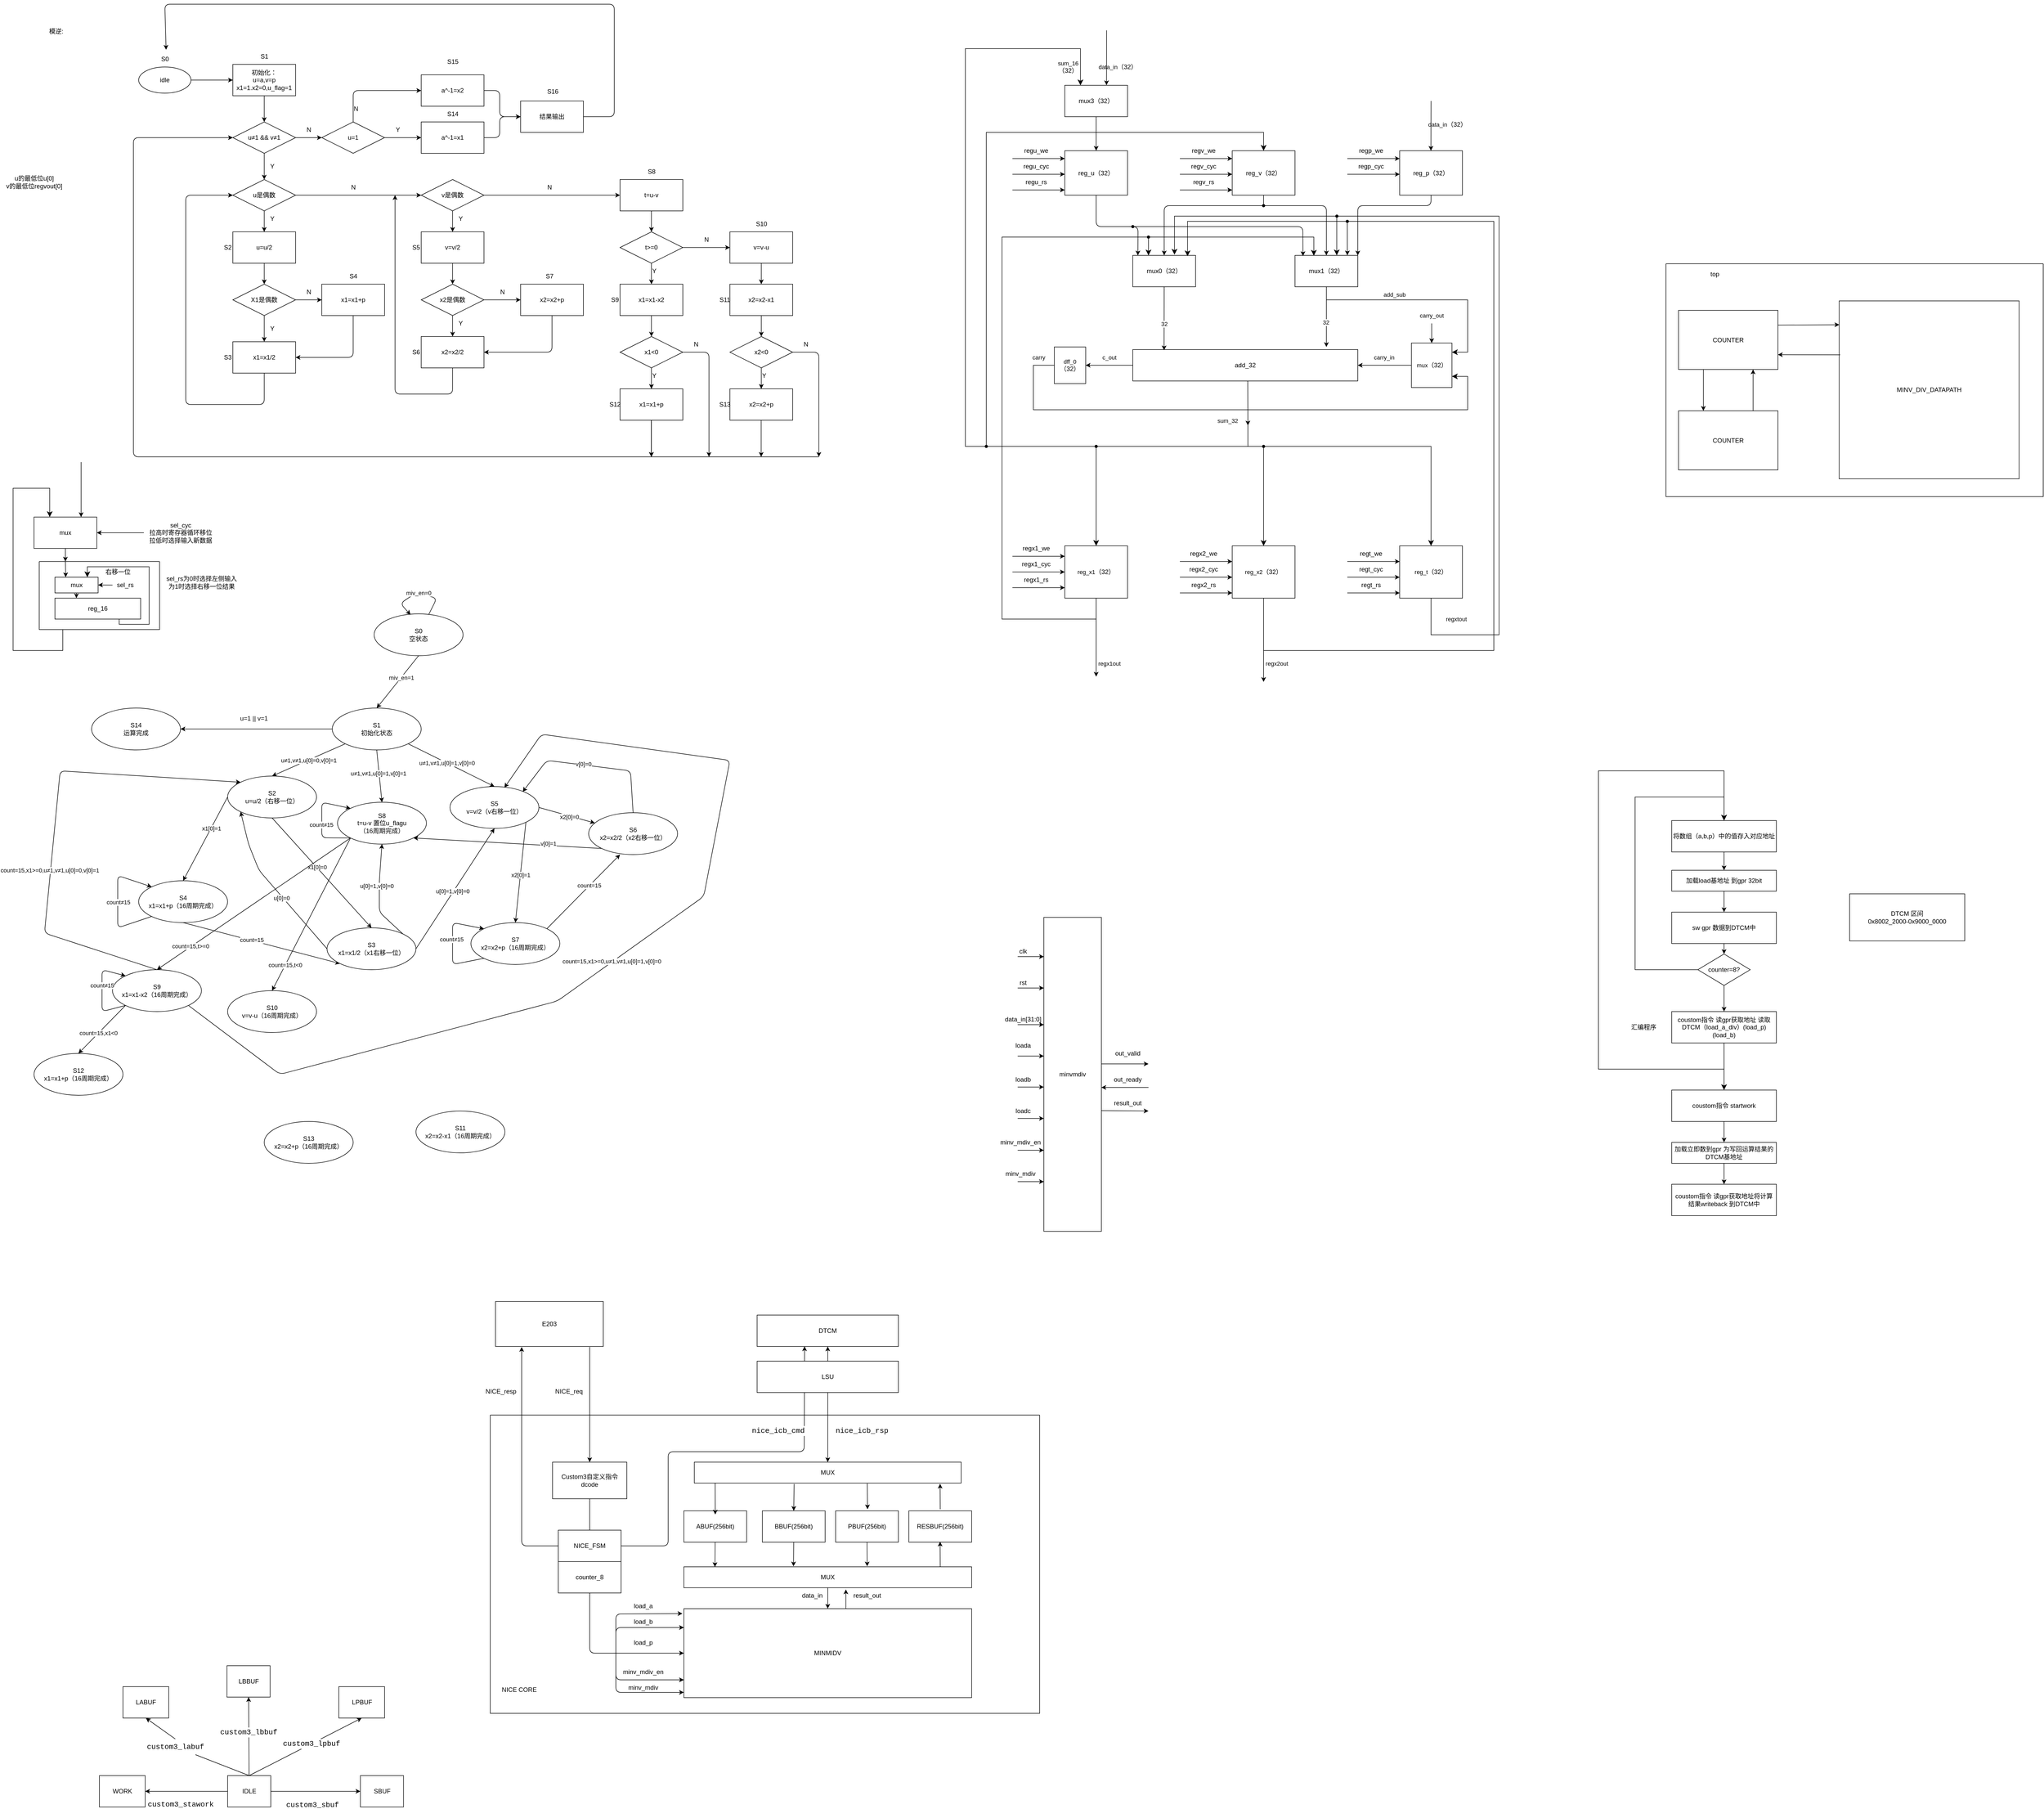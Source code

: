 <mxfile>
    <diagram id="VLeXUzMlkxY-AijOh3s4" name="第 1 页">
        <mxGraphModel dx="1776" dy="995" grid="0" gridSize="10" guides="1" tooltips="1" connect="1" arrows="1" fold="1" page="1" pageScale="1" pageWidth="4000" pageHeight="4000" math="0" shadow="0">
            <root>
                <mxCell id="0"/>
                <mxCell id="1" parent="0"/>
                <mxCell id="9" value="" style="edgeStyle=none;html=1;" parent="1" source="3" target="8" edge="1">
                    <mxGeometry relative="1" as="geometry"/>
                </mxCell>
                <mxCell id="3" value="初始化：&lt;br&gt;u=a,v=p&lt;br&gt;x1=1.x2=0,u_flag=1" style="whiteSpace=wrap;html=1;" parent="1" vertex="1">
                    <mxGeometry x="450" y="370" width="120" height="60" as="geometry"/>
                </mxCell>
                <mxCell id="4" value="S1" style="text;html=1;align=center;verticalAlign=middle;resizable=0;points=[];autosize=1;strokeColor=none;fillColor=none;" parent="1" vertex="1">
                    <mxGeometry x="490" y="340" width="40" height="30" as="geometry"/>
                </mxCell>
                <mxCell id="7" value="" style="edgeStyle=none;html=1;" parent="1" source="5" target="3" edge="1">
                    <mxGeometry relative="1" as="geometry"/>
                </mxCell>
                <mxCell id="5" value="idle" style="ellipse;whiteSpace=wrap;html=1;" parent="1" vertex="1">
                    <mxGeometry x="270" y="375" width="100" height="50" as="geometry"/>
                </mxCell>
                <mxCell id="6" value="S0" style="text;html=1;align=center;verticalAlign=middle;resizable=0;points=[];autosize=1;strokeColor=none;fillColor=none;" parent="1" vertex="1">
                    <mxGeometry x="300" y="345" width="40" height="30" as="geometry"/>
                </mxCell>
                <mxCell id="12" value="" style="edgeStyle=none;html=1;" parent="1" source="8" target="11" edge="1">
                    <mxGeometry relative="1" as="geometry"/>
                </mxCell>
                <mxCell id="15" value="" style="edgeStyle=none;html=1;" parent="1" source="8" target="14" edge="1">
                    <mxGeometry relative="1" as="geometry"/>
                </mxCell>
                <mxCell id="8" value="u≠1 &amp;amp;&amp;amp; v≠1" style="rhombus;whiteSpace=wrap;html=1;" parent="1" vertex="1">
                    <mxGeometry x="450" y="480" width="120" height="60" as="geometry"/>
                </mxCell>
                <mxCell id="18" value="" style="edgeStyle=none;html=1;" parent="1" source="11" target="17" edge="1">
                    <mxGeometry relative="1" as="geometry"/>
                </mxCell>
                <mxCell id="45" style="edgeStyle=none;html=1;exitX=1;exitY=0.5;exitDx=0;exitDy=0;entryX=0;entryY=0.5;entryDx=0;entryDy=0;" parent="1" source="11" target="44" edge="1">
                    <mxGeometry relative="1" as="geometry"/>
                </mxCell>
                <mxCell id="11" value="u是偶数" style="rhombus;whiteSpace=wrap;html=1;" parent="1" vertex="1">
                    <mxGeometry x="450" y="590" width="120" height="60" as="geometry"/>
                </mxCell>
                <mxCell id="13" value="Y" style="text;html=1;align=center;verticalAlign=middle;resizable=0;points=[];autosize=1;strokeColor=none;fillColor=none;" parent="1" vertex="1">
                    <mxGeometry x="510" y="550" width="30" height="30" as="geometry"/>
                </mxCell>
                <mxCell id="40" value="" style="edgeStyle=none;html=1;entryX=0;entryY=0.5;entryDx=0;entryDy=0;" parent="1" source="14" target="34" edge="1">
                    <mxGeometry relative="1" as="geometry"/>
                </mxCell>
                <mxCell id="41" style="edgeStyle=none;html=1;exitX=0.5;exitY=0;exitDx=0;exitDy=0;entryX=0;entryY=0.5;entryDx=0;entryDy=0;" parent="1" source="14" target="33" edge="1">
                    <mxGeometry relative="1" as="geometry">
                        <Array as="points">
                            <mxPoint x="680" y="420"/>
                        </Array>
                    </mxGeometry>
                </mxCell>
                <mxCell id="14" value="u=1" style="rhombus;whiteSpace=wrap;html=1;" parent="1" vertex="1">
                    <mxGeometry x="620" y="480" width="120" height="60" as="geometry"/>
                </mxCell>
                <mxCell id="16" value="N" style="text;html=1;align=center;verticalAlign=middle;resizable=0;points=[];autosize=1;strokeColor=none;fillColor=none;" parent="1" vertex="1">
                    <mxGeometry x="580" y="480" width="30" height="30" as="geometry"/>
                </mxCell>
                <mxCell id="21" value="" style="edgeStyle=none;html=1;" parent="1" source="17" target="20" edge="1">
                    <mxGeometry relative="1" as="geometry"/>
                </mxCell>
                <mxCell id="17" value="u=u/2" style="whiteSpace=wrap;html=1;" parent="1" vertex="1">
                    <mxGeometry x="450" y="690" width="120" height="60" as="geometry"/>
                </mxCell>
                <mxCell id="19" value="S2" style="text;html=1;align=center;verticalAlign=middle;resizable=0;points=[];autosize=1;strokeColor=none;fillColor=none;" parent="1" vertex="1">
                    <mxGeometry x="420" y="705" width="40" height="30" as="geometry"/>
                </mxCell>
                <mxCell id="27" value="" style="edgeStyle=none;html=1;" parent="1" source="20" target="26" edge="1">
                    <mxGeometry relative="1" as="geometry"/>
                </mxCell>
                <mxCell id="20" value="X1是偶数" style="rhombus;whiteSpace=wrap;html=1;" parent="1" vertex="1">
                    <mxGeometry x="450" y="790" width="120" height="60" as="geometry"/>
                </mxCell>
                <mxCell id="22" value="" style="edgeStyle=none;html=1;" parent="1" edge="1">
                    <mxGeometry relative="1" as="geometry">
                        <mxPoint x="510" y="850" as="sourcePoint"/>
                        <mxPoint x="510" y="900" as="targetPoint"/>
                    </mxGeometry>
                </mxCell>
                <mxCell id="23" value="Y" style="text;html=1;align=center;verticalAlign=middle;resizable=0;points=[];autosize=1;strokeColor=none;fillColor=none;" parent="1" vertex="1">
                    <mxGeometry x="510" y="860" width="30" height="30" as="geometry"/>
                </mxCell>
                <mxCell id="31" style="edgeStyle=none;html=1;exitX=0.5;exitY=1;exitDx=0;exitDy=0;entryX=0;entryY=0.5;entryDx=0;entryDy=0;" parent="1" source="24" target="11" edge="1">
                    <mxGeometry relative="1" as="geometry">
                        <Array as="points">
                            <mxPoint x="510" y="1020"/>
                            <mxPoint x="360" y="1020"/>
                            <mxPoint x="360" y="620"/>
                        </Array>
                    </mxGeometry>
                </mxCell>
                <mxCell id="24" value="x1=x1/2" style="whiteSpace=wrap;html=1;" parent="1" vertex="1">
                    <mxGeometry x="450" y="900" width="120" height="60" as="geometry"/>
                </mxCell>
                <mxCell id="25" value="S4" style="text;html=1;align=center;verticalAlign=middle;resizable=0;points=[];autosize=1;strokeColor=none;fillColor=none;" parent="1" vertex="1">
                    <mxGeometry x="660" y="760" width="40" height="30" as="geometry"/>
                </mxCell>
                <mxCell id="29" style="edgeStyle=none;html=1;entryX=1;entryY=0.5;entryDx=0;entryDy=0;" parent="1" source="26" target="24" edge="1">
                    <mxGeometry relative="1" as="geometry">
                        <Array as="points">
                            <mxPoint x="680" y="930"/>
                        </Array>
                    </mxGeometry>
                </mxCell>
                <mxCell id="26" value="x1=x1+p" style="whiteSpace=wrap;html=1;" parent="1" vertex="1">
                    <mxGeometry x="620" y="790" width="120" height="60" as="geometry"/>
                </mxCell>
                <mxCell id="28" value="N" style="text;html=1;align=center;verticalAlign=middle;resizable=0;points=[];autosize=1;strokeColor=none;fillColor=none;" parent="1" vertex="1">
                    <mxGeometry x="580" y="790" width="30" height="30" as="geometry"/>
                </mxCell>
                <mxCell id="32" value="Y" style="text;html=1;align=center;verticalAlign=middle;resizable=0;points=[];autosize=1;strokeColor=none;fillColor=none;" parent="1" vertex="1">
                    <mxGeometry x="510" y="650" width="30" height="30" as="geometry"/>
                </mxCell>
                <mxCell id="36" style="edgeStyle=none;html=1;exitX=1;exitY=0.5;exitDx=0;exitDy=0;entryX=0;entryY=0.5;entryDx=0;entryDy=0;" parent="1" source="33" edge="1">
                    <mxGeometry relative="1" as="geometry">
                        <Array as="points">
                            <mxPoint x="960" y="420"/>
                            <mxPoint x="960" y="470"/>
                        </Array>
                        <mxPoint x="1000" y="470" as="targetPoint"/>
                    </mxGeometry>
                </mxCell>
                <mxCell id="33" value="a^-1=x2" style="whiteSpace=wrap;html=1;" parent="1" vertex="1">
                    <mxGeometry x="810" y="390" width="120" height="60" as="geometry"/>
                </mxCell>
                <mxCell id="37" style="edgeStyle=none;html=1;exitX=1;exitY=0.5;exitDx=0;exitDy=0;entryX=0;entryY=0.5;entryDx=0;entryDy=0;" parent="1" source="34" edge="1">
                    <mxGeometry relative="1" as="geometry">
                        <Array as="points">
                            <mxPoint x="960" y="510"/>
                            <mxPoint x="960" y="470"/>
                        </Array>
                        <mxPoint x="1000" y="470" as="targetPoint"/>
                    </mxGeometry>
                </mxCell>
                <mxCell id="34" value="a^-1=x1" style="whiteSpace=wrap;html=1;" parent="1" vertex="1">
                    <mxGeometry x="810" y="480" width="120" height="60" as="geometry"/>
                </mxCell>
                <mxCell id="38" value="S15" style="text;html=1;align=center;verticalAlign=middle;resizable=0;points=[];autosize=1;strokeColor=none;fillColor=none;" parent="1" vertex="1">
                    <mxGeometry x="850" y="350" width="40" height="30" as="geometry"/>
                </mxCell>
                <mxCell id="39" value="S14" style="text;html=1;align=center;verticalAlign=middle;resizable=0;points=[];autosize=1;strokeColor=none;fillColor=none;" parent="1" vertex="1">
                    <mxGeometry x="850" y="450" width="40" height="30" as="geometry"/>
                </mxCell>
                <mxCell id="42" value="N" style="text;html=1;align=center;verticalAlign=middle;resizable=0;points=[];autosize=1;strokeColor=none;fillColor=none;" parent="1" vertex="1">
                    <mxGeometry x="670" y="440" width="30" height="30" as="geometry"/>
                </mxCell>
                <mxCell id="43" value="Y" style="text;html=1;align=center;verticalAlign=middle;resizable=0;points=[];autosize=1;strokeColor=none;fillColor=none;" parent="1" vertex="1">
                    <mxGeometry x="750" y="480" width="30" height="30" as="geometry"/>
                </mxCell>
                <mxCell id="48" value="" style="edgeStyle=none;html=1;" parent="1" source="44" target="47" edge="1">
                    <mxGeometry relative="1" as="geometry"/>
                </mxCell>
                <mxCell id="66" style="edgeStyle=none;html=1;entryX=0;entryY=0.5;entryDx=0;entryDy=0;" parent="1" source="44" target="65" edge="1">
                    <mxGeometry relative="1" as="geometry"/>
                </mxCell>
                <mxCell id="44" value="v是偶数" style="rhombus;whiteSpace=wrap;html=1;" parent="1" vertex="1">
                    <mxGeometry x="810" y="590" width="120" height="60" as="geometry"/>
                </mxCell>
                <mxCell id="46" value="N" style="text;html=1;align=center;verticalAlign=middle;resizable=0;points=[];autosize=1;strokeColor=none;fillColor=none;" parent="1" vertex="1">
                    <mxGeometry x="665" y="590" width="30" height="30" as="geometry"/>
                </mxCell>
                <mxCell id="50" value="" style="edgeStyle=none;html=1;" parent="1" source="47" target="49" edge="1">
                    <mxGeometry relative="1" as="geometry"/>
                </mxCell>
                <mxCell id="47" value="v=v/2" style="whiteSpace=wrap;html=1;" parent="1" vertex="1">
                    <mxGeometry x="810" y="690" width="120" height="60" as="geometry"/>
                </mxCell>
                <mxCell id="52" value="" style="edgeStyle=none;html=1;" parent="1" source="49" target="51" edge="1">
                    <mxGeometry relative="1" as="geometry"/>
                </mxCell>
                <mxCell id="54" value="" style="edgeStyle=none;html=1;" parent="1" source="49" target="53" edge="1">
                    <mxGeometry relative="1" as="geometry"/>
                </mxCell>
                <mxCell id="49" value="x2是偶数" style="rhombus;whiteSpace=wrap;html=1;" parent="1" vertex="1">
                    <mxGeometry x="810" y="790" width="120" height="60" as="geometry"/>
                </mxCell>
                <mxCell id="64" style="edgeStyle=none;html=1;exitX=0.5;exitY=1;exitDx=0;exitDy=0;" parent="1" source="51" edge="1">
                    <mxGeometry relative="1" as="geometry">
                        <mxPoint x="760" y="620" as="targetPoint"/>
                        <Array as="points">
                            <mxPoint x="870" y="1000"/>
                            <mxPoint x="760" y="1000"/>
                        </Array>
                    </mxGeometry>
                </mxCell>
                <mxCell id="51" value="x2=x2/2" style="whiteSpace=wrap;html=1;" parent="1" vertex="1">
                    <mxGeometry x="810" y="890" width="120" height="60" as="geometry"/>
                </mxCell>
                <mxCell id="55" style="edgeStyle=none;html=1;exitX=0.5;exitY=1;exitDx=0;exitDy=0;entryX=1;entryY=0.5;entryDx=0;entryDy=0;" parent="1" source="53" target="51" edge="1">
                    <mxGeometry relative="1" as="geometry">
                        <Array as="points">
                            <mxPoint x="1060" y="920"/>
                        </Array>
                    </mxGeometry>
                </mxCell>
                <mxCell id="53" value="x2=x2+p" style="whiteSpace=wrap;html=1;" parent="1" vertex="1">
                    <mxGeometry x="1000" y="790" width="120" height="60" as="geometry"/>
                </mxCell>
                <mxCell id="56" value="S5" style="text;html=1;align=center;verticalAlign=middle;resizable=0;points=[];autosize=1;strokeColor=none;fillColor=none;" parent="1" vertex="1">
                    <mxGeometry x="780" y="705" width="40" height="30" as="geometry"/>
                </mxCell>
                <mxCell id="450" value="" style="edgeStyle=none;html=1;" parent="1" source="57" target="53" edge="1">
                    <mxGeometry relative="1" as="geometry"/>
                </mxCell>
                <mxCell id="57" value="S7" style="text;html=1;align=center;verticalAlign=middle;resizable=0;points=[];autosize=1;strokeColor=none;fillColor=none;" parent="1" vertex="1">
                    <mxGeometry x="1035" y="760" width="40" height="30" as="geometry"/>
                </mxCell>
                <mxCell id="58" value="S6" style="text;html=1;align=center;verticalAlign=middle;resizable=0;points=[];autosize=1;strokeColor=none;fillColor=none;" parent="1" vertex="1">
                    <mxGeometry x="780" y="905" width="40" height="30" as="geometry"/>
                </mxCell>
                <mxCell id="60" value="N" style="text;html=1;align=center;verticalAlign=middle;resizable=0;points=[];autosize=1;strokeColor=none;fillColor=none;" parent="1" vertex="1">
                    <mxGeometry x="950" y="790" width="30" height="30" as="geometry"/>
                </mxCell>
                <mxCell id="61" value="N" style="text;html=1;align=center;verticalAlign=middle;resizable=0;points=[];autosize=1;strokeColor=none;fillColor=none;" parent="1" vertex="1">
                    <mxGeometry x="1040" y="590" width="30" height="30" as="geometry"/>
                </mxCell>
                <mxCell id="62" value="Y" style="text;html=1;align=center;verticalAlign=middle;resizable=0;points=[];autosize=1;strokeColor=none;fillColor=none;" parent="1" vertex="1">
                    <mxGeometry x="870" y="850" width="30" height="30" as="geometry"/>
                </mxCell>
                <mxCell id="63" value="Y" style="text;html=1;align=center;verticalAlign=middle;resizable=0;points=[];autosize=1;strokeColor=none;fillColor=none;" parent="1" vertex="1">
                    <mxGeometry x="870" y="650" width="30" height="30" as="geometry"/>
                </mxCell>
                <mxCell id="71" value="" style="edgeStyle=none;html=1;" parent="1" source="65" target="67" edge="1">
                    <mxGeometry relative="1" as="geometry"/>
                </mxCell>
                <mxCell id="65" value="t=u-v" style="whiteSpace=wrap;html=1;" parent="1" vertex="1">
                    <mxGeometry x="1190" y="590" width="120" height="60" as="geometry"/>
                </mxCell>
                <mxCell id="70" value="" style="edgeStyle=none;html=1;" parent="1" source="67" target="68" edge="1">
                    <mxGeometry relative="1" as="geometry"/>
                </mxCell>
                <mxCell id="72" value="" style="edgeStyle=none;html=1;" parent="1" source="67" target="69" edge="1">
                    <mxGeometry relative="1" as="geometry"/>
                </mxCell>
                <mxCell id="67" value="t&amp;gt;=0" style="rhombus;whiteSpace=wrap;html=1;" parent="1" vertex="1">
                    <mxGeometry x="1190" y="690" width="120" height="60" as="geometry"/>
                </mxCell>
                <mxCell id="77" value="" style="edgeStyle=none;html=1;" parent="1" source="68" target="75" edge="1">
                    <mxGeometry relative="1" as="geometry"/>
                </mxCell>
                <mxCell id="68" value="x1=x1-x2" style="whiteSpace=wrap;html=1;" parent="1" vertex="1">
                    <mxGeometry x="1190" y="790" width="120" height="60" as="geometry"/>
                </mxCell>
                <mxCell id="74" value="" style="edgeStyle=none;html=1;" parent="1" source="69" target="73" edge="1">
                    <mxGeometry relative="1" as="geometry"/>
                </mxCell>
                <mxCell id="69" value="v=v-u" style="whiteSpace=wrap;html=1;" parent="1" vertex="1">
                    <mxGeometry x="1400" y="690" width="120" height="60" as="geometry"/>
                </mxCell>
                <mxCell id="78" value="" style="edgeStyle=none;html=1;" parent="1" source="73" target="76" edge="1">
                    <mxGeometry relative="1" as="geometry"/>
                </mxCell>
                <mxCell id="73" value="x2=x2-x1" style="whiteSpace=wrap;html=1;" parent="1" vertex="1">
                    <mxGeometry x="1400" y="790" width="120" height="60" as="geometry"/>
                </mxCell>
                <mxCell id="88" value="" style="edgeStyle=none;html=1;" parent="1" source="75" target="83" edge="1">
                    <mxGeometry relative="1" as="geometry"/>
                </mxCell>
                <mxCell id="95" style="edgeStyle=none;html=1;exitX=1;exitY=0.5;exitDx=0;exitDy=0;" parent="1" source="75" edge="1">
                    <mxGeometry relative="1" as="geometry">
                        <mxPoint x="1360" y="1120" as="targetPoint"/>
                        <Array as="points">
                            <mxPoint x="1360" y="920"/>
                        </Array>
                    </mxGeometry>
                </mxCell>
                <mxCell id="75" value="x1&amp;lt;0" style="rhombus;whiteSpace=wrap;html=1;" parent="1" vertex="1">
                    <mxGeometry x="1190" y="890" width="120" height="60" as="geometry"/>
                </mxCell>
                <mxCell id="89" value="" style="edgeStyle=none;html=1;" parent="1" source="76" target="87" edge="1">
                    <mxGeometry relative="1" as="geometry"/>
                </mxCell>
                <mxCell id="76" value="x2&amp;lt;0" style="rhombus;whiteSpace=wrap;html=1;" parent="1" vertex="1">
                    <mxGeometry x="1400" y="890" width="120" height="60" as="geometry"/>
                </mxCell>
                <mxCell id="79" value="Y" style="text;html=1;align=center;verticalAlign=middle;resizable=0;points=[];autosize=1;strokeColor=none;fillColor=none;" parent="1" vertex="1">
                    <mxGeometry x="1240" y="750" width="30" height="30" as="geometry"/>
                </mxCell>
                <mxCell id="80" value="Y" style="text;html=1;align=center;verticalAlign=middle;resizable=0;points=[];autosize=1;strokeColor=none;fillColor=none;" parent="1" vertex="1">
                    <mxGeometry x="1240" y="950" width="30" height="30" as="geometry"/>
                </mxCell>
                <mxCell id="82" value="Y" style="text;html=1;align=center;verticalAlign=middle;resizable=0;points=[];autosize=1;strokeColor=none;fillColor=none;" parent="1" vertex="1">
                    <mxGeometry x="1450" y="950" width="30" height="30" as="geometry"/>
                </mxCell>
                <mxCell id="83" value="x1=x1+p" style="whiteSpace=wrap;html=1;" parent="1" vertex="1">
                    <mxGeometry x="1190" y="990" width="120" height="60" as="geometry"/>
                </mxCell>
                <mxCell id="87" value="x2=x2+p" style="whiteSpace=wrap;html=1;" parent="1" vertex="1">
                    <mxGeometry x="1400" y="990" width="120" height="60" as="geometry"/>
                </mxCell>
                <mxCell id="90" value="S9" style="text;html=1;align=center;verticalAlign=middle;resizable=0;points=[];autosize=1;strokeColor=none;fillColor=none;" parent="1" vertex="1">
                    <mxGeometry x="1160" y="805" width="40" height="30" as="geometry"/>
                </mxCell>
                <mxCell id="91" value="S11" style="text;html=1;align=center;verticalAlign=middle;resizable=0;points=[];autosize=1;strokeColor=none;fillColor=none;" parent="1" vertex="1">
                    <mxGeometry x="1370" y="805" width="40" height="30" as="geometry"/>
                </mxCell>
                <mxCell id="92" value="S10" style="text;html=1;align=center;verticalAlign=middle;resizable=0;points=[];autosize=1;strokeColor=none;fillColor=none;" parent="1" vertex="1">
                    <mxGeometry x="1440" y="660" width="40" height="30" as="geometry"/>
                </mxCell>
                <mxCell id="93" value="S12" style="text;html=1;align=center;verticalAlign=middle;resizable=0;points=[];autosize=1;strokeColor=none;fillColor=none;" parent="1" vertex="1">
                    <mxGeometry x="1160" y="1005" width="40" height="30" as="geometry"/>
                </mxCell>
                <mxCell id="94" value="S13" style="text;html=1;align=center;verticalAlign=middle;resizable=0;points=[];autosize=1;strokeColor=none;fillColor=none;" parent="1" vertex="1">
                    <mxGeometry x="1370" y="1005" width="40" height="30" as="geometry"/>
                </mxCell>
                <mxCell id="96" value="N" style="text;html=1;align=center;verticalAlign=middle;resizable=0;points=[];autosize=1;strokeColor=none;fillColor=none;" parent="1" vertex="1">
                    <mxGeometry x="1320" y="890" width="30" height="30" as="geometry"/>
                </mxCell>
                <mxCell id="97" style="edgeStyle=none;html=1;exitX=1;exitY=0.5;exitDx=0;exitDy=0;" parent="1" edge="1">
                    <mxGeometry relative="1" as="geometry">
                        <mxPoint x="1570" y="1120.0" as="targetPoint"/>
                        <mxPoint x="1520" y="920.0" as="sourcePoint"/>
                        <Array as="points">
                            <mxPoint x="1570" y="920"/>
                        </Array>
                    </mxGeometry>
                </mxCell>
                <mxCell id="98" value="N" style="text;html=1;align=center;verticalAlign=middle;resizable=0;points=[];autosize=1;strokeColor=none;fillColor=none;" parent="1" vertex="1">
                    <mxGeometry x="1530" y="890" width="30" height="30" as="geometry"/>
                </mxCell>
                <mxCell id="99" value="N" style="text;html=1;align=center;verticalAlign=middle;resizable=0;points=[];autosize=1;strokeColor=none;fillColor=none;" parent="1" vertex="1">
                    <mxGeometry x="1340" y="690" width="30" height="30" as="geometry"/>
                </mxCell>
                <mxCell id="100" value="S8" style="text;html=1;align=center;verticalAlign=middle;resizable=0;points=[];autosize=1;strokeColor=none;fillColor=none;" parent="1" vertex="1">
                    <mxGeometry x="1230" y="560" width="40" height="30" as="geometry"/>
                </mxCell>
                <mxCell id="101" value="" style="endArrow=classic;html=1;entryX=0;entryY=0.5;entryDx=0;entryDy=0;" parent="1" target="8" edge="1">
                    <mxGeometry width="50" height="50" relative="1" as="geometry">
                        <mxPoint x="1570" y="1120" as="sourcePoint"/>
                        <mxPoint x="300" y="740" as="targetPoint"/>
                        <Array as="points">
                            <mxPoint x="260" y="1120"/>
                            <mxPoint x="260" y="810"/>
                            <mxPoint x="260" y="510"/>
                        </Array>
                    </mxGeometry>
                </mxCell>
                <mxCell id="102" value="" style="endArrow=classic;html=1;exitX=0.5;exitY=1;exitDx=0;exitDy=0;" parent="1" source="83" edge="1">
                    <mxGeometry width="50" height="50" relative="1" as="geometry">
                        <mxPoint x="1050" y="1110" as="sourcePoint"/>
                        <mxPoint x="1250" y="1120" as="targetPoint"/>
                    </mxGeometry>
                </mxCell>
                <mxCell id="103" value="" style="endArrow=classic;html=1;exitX=0.5;exitY=1;exitDx=0;exitDy=0;" parent="1" edge="1">
                    <mxGeometry width="50" height="50" relative="1" as="geometry">
                        <mxPoint x="1249.76" y="1050" as="sourcePoint"/>
                        <mxPoint x="1249.76" y="1120" as="targetPoint"/>
                    </mxGeometry>
                </mxCell>
                <mxCell id="104" value="" style="endArrow=classic;html=1;exitX=0.5;exitY=1;exitDx=0;exitDy=0;" parent="1" edge="1">
                    <mxGeometry width="50" height="50" relative="1" as="geometry">
                        <mxPoint x="1459.76" y="1050" as="sourcePoint"/>
                        <mxPoint x="1459.76" y="1120" as="targetPoint"/>
                    </mxGeometry>
                </mxCell>
                <mxCell id="105" value="S3" style="text;html=1;align=center;verticalAlign=middle;resizable=0;points=[];autosize=1;strokeColor=none;fillColor=none;" parent="1" vertex="1">
                    <mxGeometry x="420" y="915" width="40" height="30" as="geometry"/>
                </mxCell>
                <mxCell id="107" value="模逆:" style="text;html=1;align=center;verticalAlign=middle;resizable=0;points=[];autosize=1;strokeColor=none;fillColor=none;" parent="1" vertex="1">
                    <mxGeometry x="87" y="292" width="50" height="30" as="geometry"/>
                </mxCell>
                <mxCell id="137" style="edgeStyle=none;html=1;exitX=0.5;exitY=1;exitDx=0;exitDy=0;entryX=0.081;entryY=0;entryDx=0;entryDy=0;entryPerimeter=0;" parent="1" source="108" target="130" edge="1">
                    <mxGeometry relative="1" as="geometry">
                        <Array as="points">
                            <mxPoint x="2100" y="680"/>
                            <mxPoint x="2180" y="680"/>
                        </Array>
                    </mxGeometry>
                </mxCell>
                <mxCell id="108" value="reg_u（32）" style="whiteSpace=wrap;html=1;" parent="1" vertex="1">
                    <mxGeometry x="2040" y="535" width="120" height="85" as="geometry"/>
                </mxCell>
                <mxCell id="139" style="edgeStyle=none;shape=connector;rounded=1;html=1;exitDx=0;exitDy=0;labelBackgroundColor=default;strokeColor=default;fontFamily=Helvetica;fontSize=11;fontColor=default;endArrow=classic;entryX=0.5;entryY=0;entryDx=0;entryDy=0;startArrow=none;" parent="1" source="184" target="130" edge="1">
                    <mxGeometry relative="1" as="geometry">
                        <mxPoint x="2260" y="720" as="targetPoint"/>
                        <Array as="points">
                            <mxPoint x="2230" y="640"/>
                        </Array>
                    </mxGeometry>
                </mxCell>
                <mxCell id="109" value="reg_v（32）" style="whiteSpace=wrap;html=1;" parent="1" vertex="1">
                    <mxGeometry x="2360" y="535" width="120" height="85" as="geometry"/>
                </mxCell>
                <mxCell id="141" style="edgeStyle=none;shape=connector;rounded=1;html=1;exitX=0.5;exitY=1;exitDx=0;exitDy=0;entryX=1;entryY=0;entryDx=0;entryDy=0;labelBackgroundColor=default;strokeColor=default;fontFamily=Helvetica;fontSize=11;fontColor=default;endArrow=classic;" parent="1" source="110" target="131" edge="1">
                    <mxGeometry relative="1" as="geometry">
                        <Array as="points">
                            <mxPoint x="2740" y="640"/>
                            <mxPoint x="2600" y="640"/>
                        </Array>
                    </mxGeometry>
                </mxCell>
                <mxCell id="110" value="reg_p（32）" style="whiteSpace=wrap;html=1;" parent="1" vertex="1">
                    <mxGeometry x="2680" y="535" width="120" height="85" as="geometry"/>
                </mxCell>
                <mxCell id="111" value="" style="edgeStyle=none;orthogonalLoop=1;jettySize=auto;html=1;" parent="1" edge="1">
                    <mxGeometry width="100" relative="1" as="geometry">
                        <mxPoint x="1940" y="550" as="sourcePoint"/>
                        <mxPoint x="2040" y="550" as="targetPoint"/>
                        <Array as="points"/>
                    </mxGeometry>
                </mxCell>
                <mxCell id="112" value="" style="edgeStyle=none;orthogonalLoop=1;jettySize=auto;html=1;" parent="1" edge="1">
                    <mxGeometry width="100" relative="1" as="geometry">
                        <mxPoint x="1940.0" y="580" as="sourcePoint"/>
                        <mxPoint x="2040.0" y="580" as="targetPoint"/>
                        <Array as="points"/>
                    </mxGeometry>
                </mxCell>
                <mxCell id="113" value="" style="edgeStyle=none;orthogonalLoop=1;jettySize=auto;html=1;" parent="1" edge="1">
                    <mxGeometry width="100" relative="1" as="geometry">
                        <mxPoint x="1940.0" y="610" as="sourcePoint"/>
                        <mxPoint x="2040.0" y="610" as="targetPoint"/>
                        <Array as="points"/>
                    </mxGeometry>
                </mxCell>
                <mxCell id="114" value="regu_we" style="text;html=1;align=center;verticalAlign=middle;resizable=0;points=[];autosize=1;strokeColor=none;fillColor=none;" parent="1" vertex="1">
                    <mxGeometry x="1950" y="520" width="70" height="30" as="geometry"/>
                </mxCell>
                <mxCell id="115" value="regu_cyc" style="text;html=1;align=center;verticalAlign=middle;resizable=0;points=[];autosize=1;strokeColor=none;fillColor=none;" parent="1" vertex="1">
                    <mxGeometry x="1950" y="550" width="70" height="30" as="geometry"/>
                </mxCell>
                <mxCell id="116" value="regu_rs" style="text;html=1;align=center;verticalAlign=middle;resizable=0;points=[];autosize=1;strokeColor=none;fillColor=none;" parent="1" vertex="1">
                    <mxGeometry x="1955" y="580" width="60" height="30" as="geometry"/>
                </mxCell>
                <mxCell id="117" value="" style="edgeStyle=none;orthogonalLoop=1;jettySize=auto;html=1;" parent="1" edge="1">
                    <mxGeometry width="100" relative="1" as="geometry">
                        <mxPoint x="2260" y="550" as="sourcePoint"/>
                        <mxPoint x="2360" y="550" as="targetPoint"/>
                        <Array as="points"/>
                    </mxGeometry>
                </mxCell>
                <mxCell id="118" value="" style="edgeStyle=none;orthogonalLoop=1;jettySize=auto;html=1;" parent="1" edge="1">
                    <mxGeometry width="100" relative="1" as="geometry">
                        <mxPoint x="2260.0" y="580" as="sourcePoint"/>
                        <mxPoint x="2360.0" y="580" as="targetPoint"/>
                        <Array as="points"/>
                    </mxGeometry>
                </mxCell>
                <mxCell id="119" value="" style="edgeStyle=none;orthogonalLoop=1;jettySize=auto;html=1;" parent="1" edge="1">
                    <mxGeometry width="100" relative="1" as="geometry">
                        <mxPoint x="2260.0" y="610" as="sourcePoint"/>
                        <mxPoint x="2360.0" y="610" as="targetPoint"/>
                        <Array as="points"/>
                    </mxGeometry>
                </mxCell>
                <mxCell id="120" value="regv_we" style="text;html=1;align=center;verticalAlign=middle;resizable=0;points=[];autosize=1;strokeColor=none;fillColor=none;" parent="1" vertex="1">
                    <mxGeometry x="2270" y="520" width="70" height="30" as="geometry"/>
                </mxCell>
                <mxCell id="121" value="regv_cyc" style="text;html=1;align=center;verticalAlign=middle;resizable=0;points=[];autosize=1;strokeColor=none;fillColor=none;" parent="1" vertex="1">
                    <mxGeometry x="2270" y="550" width="70" height="30" as="geometry"/>
                </mxCell>
                <mxCell id="122" value="regv_rs" style="text;html=1;align=center;verticalAlign=middle;resizable=0;points=[];autosize=1;strokeColor=none;fillColor=none;" parent="1" vertex="1">
                    <mxGeometry x="2275" y="580" width="60" height="30" as="geometry"/>
                </mxCell>
                <mxCell id="123" value="" style="edgeStyle=none;orthogonalLoop=1;jettySize=auto;html=1;" parent="1" edge="1">
                    <mxGeometry width="100" relative="1" as="geometry">
                        <mxPoint x="2580" y="550" as="sourcePoint"/>
                        <mxPoint x="2680" y="550" as="targetPoint"/>
                        <Array as="points"/>
                    </mxGeometry>
                </mxCell>
                <mxCell id="124" value="" style="edgeStyle=none;orthogonalLoop=1;jettySize=auto;html=1;" parent="1" edge="1">
                    <mxGeometry width="100" relative="1" as="geometry">
                        <mxPoint x="2580.0" y="580" as="sourcePoint"/>
                        <mxPoint x="2680.0" y="580" as="targetPoint"/>
                        <Array as="points"/>
                    </mxGeometry>
                </mxCell>
                <mxCell id="126" value="regp_we" style="text;html=1;align=center;verticalAlign=middle;resizable=0;points=[];autosize=1;strokeColor=none;fillColor=none;" parent="1" vertex="1">
                    <mxGeometry x="2590" y="520" width="70" height="30" as="geometry"/>
                </mxCell>
                <mxCell id="127" value="regp_cyc" style="text;html=1;align=center;verticalAlign=middle;resizable=0;points=[];autosize=1;strokeColor=none;fillColor=none;" parent="1" vertex="1">
                    <mxGeometry x="2590" y="550" width="70" height="30" as="geometry"/>
                </mxCell>
                <mxCell id="163" value="" style="edgeStyle=none;shape=connector;rounded=1;html=1;labelBackgroundColor=default;strokeColor=default;fontFamily=Helvetica;fontSize=11;fontColor=default;endArrow=classic;" parent="1" source="129" target="108" edge="1">
                    <mxGeometry relative="1" as="geometry"/>
                </mxCell>
                <mxCell id="129" value="mux3（32）" style="whiteSpace=wrap;html=1;" parent="1" vertex="1">
                    <mxGeometry x="2040" y="410" width="120" height="60" as="geometry"/>
                </mxCell>
                <mxCell id="133" style="edgeStyle=none;html=1;exitX=0.5;exitY=1;exitDx=0;exitDy=0;entryX=0.139;entryY=0.022;entryDx=0;entryDy=0;entryPerimeter=0;" parent="1" source="130" target="132" edge="1">
                    <mxGeometry relative="1" as="geometry"/>
                </mxCell>
                <mxCell id="135" value="32" style="edgeLabel;html=1;align=center;verticalAlign=middle;resizable=0;points=[];" parent="133" vertex="1" connectable="0">
                    <mxGeometry x="-0.152" relative="1" as="geometry">
                        <mxPoint y="19" as="offset"/>
                    </mxGeometry>
                </mxCell>
                <mxCell id="130" value="mux0（32）" style="whiteSpace=wrap;html=1;" parent="1" vertex="1">
                    <mxGeometry x="2170" y="735" width="120" height="60" as="geometry"/>
                </mxCell>
                <mxCell id="134" style="edgeStyle=none;html=1;exitX=0.5;exitY=1;exitDx=0;exitDy=0;" parent="1" source="131" edge="1">
                    <mxGeometry relative="1" as="geometry">
                        <mxPoint x="2540" y="910" as="targetPoint"/>
                    </mxGeometry>
                </mxCell>
                <mxCell id="136" value="32" style="edgeLabel;html=1;align=center;verticalAlign=middle;resizable=0;points=[];" parent="134" vertex="1" connectable="0">
                    <mxGeometry x="-0.146" y="-2" relative="1" as="geometry">
                        <mxPoint x="1" y="19" as="offset"/>
                    </mxGeometry>
                </mxCell>
                <mxCell id="131" value="mux1（32）" style="whiteSpace=wrap;html=1;" parent="1" vertex="1">
                    <mxGeometry x="2480" y="735" width="120" height="60" as="geometry"/>
                </mxCell>
                <mxCell id="143" value="" style="edgeStyle=none;shape=connector;rounded=1;html=1;labelBackgroundColor=default;strokeColor=default;fontFamily=Helvetica;fontSize=11;fontColor=default;endArrow=classic;" parent="1" source="132" target="142" edge="1">
                    <mxGeometry relative="1" as="geometry"/>
                </mxCell>
                <mxCell id="157" style="edgeStyle=none;shape=connector;rounded=1;html=1;exitDx=0;exitDy=0;labelBackgroundColor=default;strokeColor=default;fontFamily=Helvetica;fontSize=11;fontColor=default;endArrow=classic;startArrow=none;" parent="1" edge="1">
                    <mxGeometry relative="1" as="geometry">
                        <mxPoint x="2390" y="1060" as="targetPoint"/>
                        <mxPoint x="2390" y="1055" as="sourcePoint"/>
                    </mxGeometry>
                </mxCell>
                <mxCell id="132" value="add_32" style="whiteSpace=wrap;html=1;" parent="1" vertex="1">
                    <mxGeometry x="2170" y="915" width="430" height="60" as="geometry"/>
                </mxCell>
                <mxCell id="138" value="" style="edgeStyle=none;orthogonalLoop=1;jettySize=auto;html=1;entryX=0.127;entryY=0.022;entryDx=0;entryDy=0;entryPerimeter=0;" parent="1" target="131" edge="1">
                    <mxGeometry width="100" relative="1" as="geometry">
                        <mxPoint x="2170" y="680" as="sourcePoint"/>
                        <mxPoint x="2310" y="679.2" as="targetPoint"/>
                        <Array as="points">
                            <mxPoint x="2495" y="680"/>
                        </Array>
                    </mxGeometry>
                </mxCell>
                <mxCell id="140" value="" style="edgeStyle=none;orthogonalLoop=1;jettySize=auto;html=1;entryX=0.5;entryY=0;entryDx=0;entryDy=0;startArrow=none;" parent="1" source="184" target="131" edge="1">
                    <mxGeometry width="100" relative="1" as="geometry">
                        <mxPoint x="2410" y="640" as="sourcePoint"/>
                        <mxPoint x="2590" y="735" as="targetPoint"/>
                        <Array as="points">
                            <mxPoint x="2540" y="640"/>
                        </Array>
                    </mxGeometry>
                </mxCell>
                <mxCell id="142" value="dff_0&lt;br&gt;&lt;span style=&quot;font-size: 12px;&quot;&gt;（32）&lt;/span&gt;" style="whiteSpace=wrap;html=1;fontFamily=Helvetica;fontSize=11;fontColor=default;" parent="1" vertex="1">
                    <mxGeometry x="2020" y="910" width="60" height="70" as="geometry"/>
                </mxCell>
                <mxCell id="144" value="c_out" style="text;html=1;align=center;verticalAlign=middle;resizable=0;points=[];autosize=1;strokeColor=none;fillColor=none;fontSize=11;fontFamily=Helvetica;fontColor=default;" parent="1" vertex="1">
                    <mxGeometry x="2100" y="915" width="50" height="30" as="geometry"/>
                </mxCell>
                <mxCell id="148" style="edgeStyle=none;shape=connector;rounded=1;html=1;exitX=0;exitY=0.5;exitDx=0;exitDy=0;entryX=1;entryY=0.5;entryDx=0;entryDy=0;labelBackgroundColor=default;strokeColor=default;fontFamily=Helvetica;fontSize=11;fontColor=default;endArrow=classic;" parent="1" source="145" target="132" edge="1">
                    <mxGeometry relative="1" as="geometry"/>
                </mxCell>
                <mxCell id="145" value="mux&lt;span style=&quot;font-size: 12px;&quot;&gt;（32）&lt;/span&gt;" style="whiteSpace=wrap;html=1;fontFamily=Helvetica;fontSize=11;fontColor=default;" parent="1" vertex="1">
                    <mxGeometry x="2702.5" y="902.5" width="77.5" height="85" as="geometry"/>
                </mxCell>
                <mxCell id="146" value="" style="edgeStyle=none;orthogonalLoop=1;jettySize=auto;html=1;rounded=1;labelBackgroundColor=default;strokeColor=default;fontFamily=Helvetica;fontSize=11;fontColor=default;endArrow=classic;shape=connector;entryX=0.5;entryY=0;entryDx=0;entryDy=0;" parent="1" source="147" target="145" edge="1">
                    <mxGeometry width="100" relative="1" as="geometry">
                        <mxPoint x="2723" y="860" as="sourcePoint"/>
                        <mxPoint x="2770" y="850" as="targetPoint"/>
                        <Array as="points"/>
                    </mxGeometry>
                </mxCell>
                <mxCell id="147" value="carry_out" style="text;html=1;align=center;verticalAlign=middle;resizable=0;points=[];autosize=1;strokeColor=none;fillColor=none;fontSize=11;fontFamily=Helvetica;fontColor=default;" parent="1" vertex="1">
                    <mxGeometry x="2706.25" y="835" width="70" height="30" as="geometry"/>
                </mxCell>
                <mxCell id="149" value="carry_in" style="text;html=1;align=center;verticalAlign=middle;resizable=0;points=[];autosize=1;strokeColor=none;fillColor=none;fontSize=11;fontFamily=Helvetica;fontColor=default;" parent="1" vertex="1">
                    <mxGeometry x="2620" y="915" width="60" height="30" as="geometry"/>
                </mxCell>
                <mxCell id="150" value="" style="edgeStyle=segmentEdgeStyle;endArrow=classic;html=1;curved=0;rounded=0;endSize=8;startSize=8;sourcePerimeterSpacing=0;targetPerimeterSpacing=0;labelBackgroundColor=default;strokeColor=default;fontFamily=Helvetica;fontSize=11;fontColor=default;shape=connector;" parent="1" edge="1">
                    <mxGeometry width="100" relative="1" as="geometry">
                        <mxPoint x="2540" y="820" as="sourcePoint"/>
                        <mxPoint x="2780" y="920" as="targetPoint"/>
                        <Array as="points">
                            <mxPoint x="2810" y="820"/>
                            <mxPoint x="2810" y="920"/>
                        </Array>
                    </mxGeometry>
                </mxCell>
                <mxCell id="151" value="add_sub" style="text;html=1;align=center;verticalAlign=middle;resizable=0;points=[];autosize=1;strokeColor=none;fillColor=none;fontSize=11;fontFamily=Helvetica;fontColor=default;" parent="1" vertex="1">
                    <mxGeometry x="2635" y="795" width="70" height="30" as="geometry"/>
                </mxCell>
                <mxCell id="152" value="" style="edgeStyle=segmentEdgeStyle;endArrow=classic;html=1;curved=0;rounded=0;endSize=8;startSize=8;sourcePerimeterSpacing=0;targetPerimeterSpacing=0;labelBackgroundColor=default;strokeColor=default;fontFamily=Helvetica;fontSize=11;fontColor=default;shape=connector;exitX=0;exitY=0.5;exitDx=0;exitDy=0;entryX=1;entryY=0.75;entryDx=0;entryDy=0;" parent="1" source="142" target="145" edge="1">
                    <mxGeometry width="100" relative="1" as="geometry">
                        <mxPoint x="1930" y="930" as="sourcePoint"/>
                        <mxPoint x="2030" y="970" as="targetPoint"/>
                        <Array as="points">
                            <mxPoint x="1980" y="945"/>
                            <mxPoint x="1980" y="1030"/>
                            <mxPoint x="2810" y="1030"/>
                            <mxPoint x="2810" y="966"/>
                        </Array>
                    </mxGeometry>
                </mxCell>
                <mxCell id="153" value="carry" style="text;html=1;align=center;verticalAlign=middle;resizable=0;points=[];autosize=1;strokeColor=none;fillColor=none;fontSize=11;fontFamily=Helvetica;fontColor=default;" parent="1" vertex="1">
                    <mxGeometry x="1965" y="915" width="50" height="30" as="geometry"/>
                </mxCell>
                <mxCell id="155" value="sum_32" style="text;html=1;align=center;verticalAlign=middle;resizable=0;points=[];autosize=1;strokeColor=none;fillColor=none;fontSize=11;fontFamily=Helvetica;fontColor=default;" parent="1" vertex="1">
                    <mxGeometry x="2322" y="1038" width="57" height="25" as="geometry"/>
                </mxCell>
                <mxCell id="156" value="" style="edgeStyle=segmentEdgeStyle;endArrow=classic;html=1;curved=0;rounded=0;endSize=8;startSize=8;targetPerimeterSpacing=0;labelBackgroundColor=default;strokeColor=default;fontFamily=Helvetica;fontSize=11;fontColor=default;shape=connector;entryX=0.25;entryY=0;entryDx=0;entryDy=0;startArrow=none;" parent="1" source="178" target="129" edge="1">
                    <mxGeometry width="100" relative="1" as="geometry">
                        <mxPoint x="2390" y="1050" as="sourcePoint"/>
                        <mxPoint x="2100" y="460" as="targetPoint"/>
                        <Array as="points">
                            <mxPoint x="1850" y="1100"/>
                            <mxPoint x="1850" y="340"/>
                            <mxPoint x="2070" y="340"/>
                        </Array>
                    </mxGeometry>
                </mxCell>
                <mxCell id="158" value="sum_16&lt;br&gt;&lt;span style=&quot;font-size: 12px;&quot;&gt;（32）&lt;/span&gt;" style="text;html=1;align=center;verticalAlign=middle;resizable=0;points=[];autosize=1;strokeColor=none;fillColor=none;fontSize=11;fontFamily=Helvetica;fontColor=default;" parent="1" vertex="1">
                    <mxGeometry x="2017" y="355" width="57" height="40" as="geometry"/>
                </mxCell>
                <mxCell id="159" value="" style="edgeStyle=none;orthogonalLoop=1;jettySize=auto;html=1;rounded=1;labelBackgroundColor=default;strokeColor=default;fontFamily=Helvetica;fontSize=11;fontColor=default;endArrow=classic;shape=connector;entryX=0.665;entryY=-0.004;entryDx=0;entryDy=0;entryPerimeter=0;" parent="1" target="129" edge="1">
                    <mxGeometry width="100" relative="1" as="geometry">
                        <mxPoint x="2120" y="305" as="sourcePoint"/>
                        <mxPoint x="2180" y="245" as="targetPoint"/>
                        <Array as="points"/>
                    </mxGeometry>
                </mxCell>
                <mxCell id="160" value="data_in&lt;span style=&quot;font-size: 12px;&quot;&gt;（32）&lt;/span&gt;" style="text;html=1;align=center;verticalAlign=middle;resizable=0;points=[];autosize=1;strokeColor=none;fillColor=none;fontSize=11;fontFamily=Helvetica;fontColor=default;" parent="1" vertex="1">
                    <mxGeometry x="2095" y="362" width="91" height="26" as="geometry"/>
                </mxCell>
                <mxCell id="161" value="" style="edgeStyle=none;orthogonalLoop=1;jettySize=auto;html=1;rounded=1;labelBackgroundColor=default;strokeColor=default;fontFamily=Helvetica;fontSize=11;fontColor=default;endArrow=classic;shape=connector;entryX=0.665;entryY=-0.004;entryDx=0;entryDy=0;entryPerimeter=0;" parent="1" edge="1">
                    <mxGeometry width="100" relative="1" as="geometry">
                        <mxPoint x="2740" y="440" as="sourcePoint"/>
                        <mxPoint x="2739.8" y="535" as="targetPoint"/>
                        <Array as="points"/>
                    </mxGeometry>
                </mxCell>
                <mxCell id="162" value="data_in&lt;span style=&quot;font-size: 12px;&quot;&gt;（32）&lt;/span&gt;" style="text;html=1;align=center;verticalAlign=middle;resizable=0;points=[];autosize=1;strokeColor=none;fillColor=none;fontSize=11;fontFamily=Helvetica;fontColor=default;" parent="1" vertex="1">
                    <mxGeometry x="2725" y="472.24" width="91" height="26" as="geometry"/>
                </mxCell>
                <mxCell id="188" style="edgeStyle=none;shape=connector;rounded=1;html=1;exitX=0.5;exitY=1;exitDx=0;exitDy=0;labelBackgroundColor=default;strokeColor=default;fontFamily=Helvetica;fontSize=11;fontColor=default;endArrow=classic;" parent="1" source="164" edge="1">
                    <mxGeometry relative="1" as="geometry">
                        <mxPoint x="2100" y="1540" as="targetPoint"/>
                    </mxGeometry>
                </mxCell>
                <mxCell id="164" value="reg_x1&lt;span style=&quot;font-size: 12px;&quot;&gt;（32）&lt;/span&gt;" style="whiteSpace=wrap;html=1;fontFamily=Helvetica;fontSize=11;fontColor=default;" parent="1" vertex="1">
                    <mxGeometry x="2040" y="1290" width="120" height="100" as="geometry"/>
                </mxCell>
                <mxCell id="190" style="edgeStyle=none;shape=connector;rounded=1;html=1;exitX=0.5;exitY=1;exitDx=0;exitDy=0;labelBackgroundColor=default;strokeColor=default;fontFamily=Helvetica;fontSize=11;fontColor=default;endArrow=classic;" parent="1" source="165" edge="1">
                    <mxGeometry relative="1" as="geometry">
                        <mxPoint x="2420" y="1550" as="targetPoint"/>
                    </mxGeometry>
                </mxCell>
                <mxCell id="165" value="reg_x2&lt;span style=&quot;font-size: 12px;&quot;&gt;（32）&lt;/span&gt;" style="whiteSpace=wrap;html=1;fontFamily=Helvetica;fontSize=11;fontColor=default;" parent="1" vertex="1">
                    <mxGeometry x="2360" y="1290" width="120" height="100" as="geometry"/>
                </mxCell>
                <mxCell id="166" value="reg_t&lt;span style=&quot;font-size: 12px;&quot;&gt;（32）&lt;/span&gt;" style="whiteSpace=wrap;html=1;fontFamily=Helvetica;fontSize=11;fontColor=default;" parent="1" vertex="1">
                    <mxGeometry x="2680" y="1290" width="120" height="100" as="geometry"/>
                </mxCell>
                <mxCell id="167" value="" style="edgeStyle=segmentEdgeStyle;endArrow=classic;html=1;curved=0;rounded=0;endSize=8;startSize=8;sourcePerimeterSpacing=0;targetPerimeterSpacing=0;labelBackgroundColor=default;strokeColor=default;fontFamily=Helvetica;fontSize=11;fontColor=default;shape=connector;entryX=0.5;entryY=0;entryDx=0;entryDy=0;" parent="1" target="165" edge="1">
                    <mxGeometry width="100" relative="1" as="geometry">
                        <mxPoint x="2390" y="1100" as="sourcePoint"/>
                        <mxPoint x="2450" y="1160" as="targetPoint"/>
                        <Array as="points">
                            <mxPoint x="2420" y="1100"/>
                        </Array>
                    </mxGeometry>
                </mxCell>
                <mxCell id="168" value="" style="edgeStyle=segmentEdgeStyle;endArrow=classic;html=1;curved=0;rounded=0;endSize=8;startSize=8;sourcePerimeterSpacing=0;targetPerimeterSpacing=0;labelBackgroundColor=default;strokeColor=default;fontFamily=Helvetica;fontSize=11;fontColor=default;shape=connector;entryX=0.5;entryY=0;entryDx=0;entryDy=0;" parent="1" target="166" edge="1">
                    <mxGeometry width="100" relative="1" as="geometry">
                        <mxPoint x="2420" y="1100" as="sourcePoint"/>
                        <mxPoint x="2520" y="1130" as="targetPoint"/>
                        <Array as="points">
                            <mxPoint x="2740" y="1100"/>
                        </Array>
                    </mxGeometry>
                </mxCell>
                <mxCell id="169" value="" style="edgeStyle=segmentEdgeStyle;endArrow=classic;html=1;curved=0;rounded=0;endSize=8;startSize=8;sourcePerimeterSpacing=0;targetPerimeterSpacing=0;labelBackgroundColor=default;strokeColor=default;fontFamily=Helvetica;fontSize=11;fontColor=default;shape=connector;entryX=0.5;entryY=0;entryDx=0;entryDy=0;" parent="1" target="164" edge="1">
                    <mxGeometry width="100" relative="1" as="geometry">
                        <mxPoint x="2100" y="1100" as="sourcePoint"/>
                        <mxPoint x="2190" y="1140" as="targetPoint"/>
                        <Array as="points">
                            <mxPoint x="2100" y="1100"/>
                        </Array>
                    </mxGeometry>
                </mxCell>
                <mxCell id="170" value="" style="edgeStyle=segmentEdgeStyle;endArrow=classic;html=1;curved=0;rounded=0;endSize=8;startSize=8;sourcePerimeterSpacing=0;targetPerimeterSpacing=0;labelBackgroundColor=default;strokeColor=default;fontFamily=Helvetica;fontSize=11;fontColor=default;shape=connector;entryX=0.25;entryY=0;entryDx=0;entryDy=0;" parent="1" target="130" edge="1">
                    <mxGeometry width="100" relative="1" as="geometry">
                        <mxPoint x="2100" y="1430" as="sourcePoint"/>
                        <mxPoint x="2200" y="730" as="targetPoint"/>
                        <Array as="points">
                            <mxPoint x="1920" y="1430"/>
                            <mxPoint x="1920" y="700"/>
                            <mxPoint x="2200" y="700"/>
                        </Array>
                    </mxGeometry>
                </mxCell>
                <mxCell id="171" value="" style="edgeStyle=segmentEdgeStyle;endArrow=classic;html=1;curved=0;rounded=0;endSize=8;startSize=8;targetPerimeterSpacing=0;labelBackgroundColor=default;strokeColor=default;fontFamily=Helvetica;fontSize=11;fontColor=default;shape=connector;entryX=0.303;entryY=0.01;entryDx=0;entryDy=0;entryPerimeter=0;startArrow=none;" parent="1" source="172" target="131" edge="1">
                    <mxGeometry width="100" relative="1" as="geometry">
                        <mxPoint x="2200" y="700" as="sourcePoint"/>
                        <mxPoint x="2150" y="820" as="targetPoint"/>
                        <Array as="points">
                            <mxPoint x="2516" y="700"/>
                            <mxPoint x="2516" y="736"/>
                        </Array>
                    </mxGeometry>
                </mxCell>
                <mxCell id="173" value="" style="edgeStyle=segmentEdgeStyle;endArrow=none;html=1;curved=0;rounded=0;endSize=8;startSize=8;sourcePerimeterSpacing=0;labelBackgroundColor=default;strokeColor=default;fontFamily=Helvetica;fontSize=11;fontColor=default;shape=connector;entryDx=0;entryDy=0;entryPerimeter=0;" parent="1" target="172" edge="1">
                    <mxGeometry width="100" relative="1" as="geometry">
                        <mxPoint x="2200" y="700" as="sourcePoint"/>
                        <mxPoint x="2516.36" y="735.6" as="targetPoint"/>
                        <Array as="points"/>
                    </mxGeometry>
                </mxCell>
                <mxCell id="172" value="" style="shape=waypoint;sketch=0;size=6;pointerEvents=1;points=[];fillColor=none;resizable=0;rotatable=0;perimeter=centerPerimeter;snapToPoint=1;fontFamily=Helvetica;fontSize=11;fontColor=default;" parent="1" vertex="1">
                    <mxGeometry x="2190" y="690" width="20" height="20" as="geometry"/>
                </mxCell>
                <mxCell id="174" value="" style="shape=waypoint;sketch=0;size=6;pointerEvents=1;points=[];fillColor=none;resizable=0;rotatable=0;perimeter=centerPerimeter;snapToPoint=1;fontFamily=Helvetica;fontSize=11;fontColor=default;" parent="1" vertex="1">
                    <mxGeometry x="2160" y="670" width="20" height="20" as="geometry"/>
                </mxCell>
                <mxCell id="176" value="" style="edgeStyle=none;shape=connector;rounded=1;html=1;exitX=0.511;exitY=1.007;exitDx=0;exitDy=0;labelBackgroundColor=default;strokeColor=default;fontFamily=Helvetica;fontSize=11;fontColor=default;endArrow=none;exitPerimeter=0;" parent="1" source="132" edge="1">
                    <mxGeometry relative="1" as="geometry">
                        <mxPoint x="2390" y="1055" as="targetPoint"/>
                        <mxPoint x="2385" y="975" as="sourcePoint"/>
                    </mxGeometry>
                </mxCell>
                <mxCell id="177" value="" style="shape=waypoint;sketch=0;size=6;pointerEvents=1;points=[];fillColor=none;resizable=0;rotatable=0;perimeter=centerPerimeter;snapToPoint=1;fontFamily=Helvetica;fontSize=11;fontColor=default;" parent="1" vertex="1">
                    <mxGeometry x="2410" y="1090" width="20" height="20" as="geometry"/>
                </mxCell>
                <mxCell id="179" value="" style="edgeStyle=segmentEdgeStyle;endArrow=none;html=1;curved=0;rounded=0;endSize=8;startSize=8;labelBackgroundColor=default;strokeColor=default;fontFamily=Helvetica;fontSize=11;fontColor=default;shape=connector;entryDx=0;entryDy=0;startArrow=none;" parent="1" target="178" edge="1">
                    <mxGeometry width="100" relative="1" as="geometry">
                        <mxPoint x="1945" y="1100" as="sourcePoint"/>
                        <mxPoint x="2070" y="410" as="targetPoint"/>
                        <Array as="points">
                            <mxPoint x="1890" y="1100"/>
                        </Array>
                    </mxGeometry>
                </mxCell>
                <mxCell id="178" value="" style="shape=waypoint;sketch=0;size=6;pointerEvents=1;points=[];fillColor=none;resizable=0;rotatable=0;perimeter=centerPerimeter;snapToPoint=1;fontFamily=Helvetica;fontSize=11;fontColor=default;" parent="1" vertex="1">
                    <mxGeometry x="2090" y="1090" width="20" height="20" as="geometry"/>
                </mxCell>
                <mxCell id="181" value="" style="edgeStyle=segmentEdgeStyle;endArrow=none;html=1;curved=0;rounded=0;endSize=8;startSize=8;sourcePerimeterSpacing=0;labelBackgroundColor=default;strokeColor=default;fontFamily=Helvetica;fontSize=11;fontColor=default;shape=connector;entryDx=0;entryDy=0;" parent="1" edge="1">
                    <mxGeometry width="100" relative="1" as="geometry">
                        <mxPoint x="2390" y="1050.0" as="sourcePoint"/>
                        <mxPoint x="1945" y="1100" as="targetPoint"/>
                        <Array as="points">
                            <mxPoint x="2390" y="1100"/>
                        </Array>
                    </mxGeometry>
                </mxCell>
                <mxCell id="185" value="" style="edgeStyle=none;shape=connector;rounded=1;html=1;exitX=0.5;exitY=1;exitDx=0;exitDy=0;labelBackgroundColor=default;strokeColor=default;fontFamily=Helvetica;fontSize=11;fontColor=default;endArrow=none;entryDx=0;entryDy=0;" parent="1" source="109" target="184" edge="1">
                    <mxGeometry relative="1" as="geometry">
                        <mxPoint x="2230" y="735" as="targetPoint"/>
                        <mxPoint x="2420" y="620" as="sourcePoint"/>
                        <Array as="points">
                            <mxPoint x="2420" y="640"/>
                        </Array>
                    </mxGeometry>
                </mxCell>
                <mxCell id="186" value="" style="edgeStyle=none;orthogonalLoop=1;jettySize=auto;html=1;entryDx=0;entryDy=0;endArrow=none;" parent="1" target="184" edge="1">
                    <mxGeometry width="100" relative="1" as="geometry">
                        <mxPoint x="2410" y="640.0" as="sourcePoint"/>
                        <mxPoint x="2540" y="735" as="targetPoint"/>
                        <Array as="points"/>
                    </mxGeometry>
                </mxCell>
                <mxCell id="184" value="" style="shape=waypoint;sketch=0;size=6;pointerEvents=1;points=[];fillColor=none;resizable=0;rotatable=0;perimeter=centerPerimeter;snapToPoint=1;fontFamily=Helvetica;fontSize=11;fontColor=default;" parent="1" vertex="1">
                    <mxGeometry x="2410" y="630" width="20" height="20" as="geometry"/>
                </mxCell>
                <mxCell id="189" value="regx1out" style="text;html=1;align=center;verticalAlign=middle;resizable=0;points=[];autosize=1;strokeColor=none;fillColor=none;fontSize=11;fontFamily=Helvetica;fontColor=default;" parent="1" vertex="1">
                    <mxGeometry x="2090" y="1500" width="70" height="30" as="geometry"/>
                </mxCell>
                <mxCell id="191" value="regx2out" style="text;html=1;align=center;verticalAlign=middle;resizable=0;points=[];autosize=1;strokeColor=none;fillColor=none;fontSize=11;fontFamily=Helvetica;fontColor=default;" parent="1" vertex="1">
                    <mxGeometry x="2410" y="1500" width="70" height="30" as="geometry"/>
                </mxCell>
                <mxCell id="193" value="regxtout" style="text;html=1;align=center;verticalAlign=middle;resizable=0;points=[];autosize=1;strokeColor=none;fillColor=none;fontSize=11;fontFamily=Helvetica;fontColor=default;" parent="1" vertex="1">
                    <mxGeometry x="2757.5" y="1415" width="60" height="30" as="geometry"/>
                </mxCell>
                <mxCell id="194" value="" style="edgeStyle=none;orthogonalLoop=1;jettySize=auto;html=1;" parent="1" edge="1">
                    <mxGeometry width="100" relative="1" as="geometry">
                        <mxPoint x="1940" y="1310" as="sourcePoint"/>
                        <mxPoint x="2040" y="1310" as="targetPoint"/>
                        <Array as="points"/>
                    </mxGeometry>
                </mxCell>
                <mxCell id="195" value="" style="edgeStyle=none;orthogonalLoop=1;jettySize=auto;html=1;" parent="1" edge="1">
                    <mxGeometry width="100" relative="1" as="geometry">
                        <mxPoint x="1940.0" y="1340" as="sourcePoint"/>
                        <mxPoint x="2040" y="1340" as="targetPoint"/>
                        <Array as="points"/>
                    </mxGeometry>
                </mxCell>
                <mxCell id="196" value="" style="edgeStyle=none;orthogonalLoop=1;jettySize=auto;html=1;" parent="1" edge="1">
                    <mxGeometry width="100" relative="1" as="geometry">
                        <mxPoint x="1940.0" y="1370" as="sourcePoint"/>
                        <mxPoint x="2040" y="1370" as="targetPoint"/>
                        <Array as="points"/>
                    </mxGeometry>
                </mxCell>
                <mxCell id="197" value="regx1_we" style="text;html=1;align=center;verticalAlign=middle;resizable=0;points=[];autosize=1;strokeColor=none;fillColor=none;" parent="1" vertex="1">
                    <mxGeometry x="1945" y="1280" width="80" height="30" as="geometry"/>
                </mxCell>
                <mxCell id="198" value="regx1_cyc" style="text;html=1;align=center;verticalAlign=middle;resizable=0;points=[];autosize=1;strokeColor=none;fillColor=none;" parent="1" vertex="1">
                    <mxGeometry x="1945" y="1310" width="80" height="30" as="geometry"/>
                </mxCell>
                <mxCell id="199" value="regx1_rs" style="text;html=1;align=center;verticalAlign=middle;resizable=0;points=[];autosize=1;strokeColor=none;fillColor=none;" parent="1" vertex="1">
                    <mxGeometry x="1950" y="1340" width="70" height="30" as="geometry"/>
                </mxCell>
                <mxCell id="200" value="" style="edgeStyle=none;orthogonalLoop=1;jettySize=auto;html=1;" parent="1" edge="1">
                    <mxGeometry width="100" relative="1" as="geometry">
                        <mxPoint x="2260" y="1320" as="sourcePoint"/>
                        <mxPoint x="2360" y="1320" as="targetPoint"/>
                        <Array as="points"/>
                    </mxGeometry>
                </mxCell>
                <mxCell id="201" value="" style="edgeStyle=none;orthogonalLoop=1;jettySize=auto;html=1;" parent="1" edge="1">
                    <mxGeometry width="100" relative="1" as="geometry">
                        <mxPoint x="2260.0" y="1350" as="sourcePoint"/>
                        <mxPoint x="2360" y="1350" as="targetPoint"/>
                        <Array as="points"/>
                    </mxGeometry>
                </mxCell>
                <mxCell id="202" value="" style="edgeStyle=none;orthogonalLoop=1;jettySize=auto;html=1;" parent="1" edge="1">
                    <mxGeometry width="100" relative="1" as="geometry">
                        <mxPoint x="2260.0" y="1380" as="sourcePoint"/>
                        <mxPoint x="2360" y="1380" as="targetPoint"/>
                        <Array as="points"/>
                    </mxGeometry>
                </mxCell>
                <mxCell id="203" value="regx2_we" style="text;html=1;align=center;verticalAlign=middle;resizable=0;points=[];autosize=1;strokeColor=none;fillColor=none;" parent="1" vertex="1">
                    <mxGeometry x="2265" y="1290" width="80" height="30" as="geometry"/>
                </mxCell>
                <mxCell id="204" value="regx2_cyc" style="text;html=1;align=center;verticalAlign=middle;resizable=0;points=[];autosize=1;strokeColor=none;fillColor=none;" parent="1" vertex="1">
                    <mxGeometry x="2265" y="1320" width="80" height="30" as="geometry"/>
                </mxCell>
                <mxCell id="205" value="regx2_rs" style="text;html=1;align=center;verticalAlign=middle;resizable=0;points=[];autosize=1;strokeColor=none;fillColor=none;" parent="1" vertex="1">
                    <mxGeometry x="2270" y="1350" width="70" height="30" as="geometry"/>
                </mxCell>
                <mxCell id="206" value="" style="edgeStyle=none;orthogonalLoop=1;jettySize=auto;html=1;" parent="1" edge="1">
                    <mxGeometry width="100" relative="1" as="geometry">
                        <mxPoint x="2580" y="1320" as="sourcePoint"/>
                        <mxPoint x="2680" y="1320" as="targetPoint"/>
                        <Array as="points"/>
                    </mxGeometry>
                </mxCell>
                <mxCell id="207" value="" style="edgeStyle=none;orthogonalLoop=1;jettySize=auto;html=1;" parent="1" edge="1">
                    <mxGeometry width="100" relative="1" as="geometry">
                        <mxPoint x="2580" y="1350" as="sourcePoint"/>
                        <mxPoint x="2680" y="1350" as="targetPoint"/>
                        <Array as="points"/>
                    </mxGeometry>
                </mxCell>
                <mxCell id="208" value="" style="edgeStyle=none;orthogonalLoop=1;jettySize=auto;html=1;" parent="1" edge="1">
                    <mxGeometry width="100" relative="1" as="geometry">
                        <mxPoint x="2580" y="1380" as="sourcePoint"/>
                        <mxPoint x="2680" y="1380" as="targetPoint"/>
                        <Array as="points"/>
                    </mxGeometry>
                </mxCell>
                <mxCell id="209" value="regt_we" style="text;html=1;align=center;verticalAlign=middle;resizable=0;points=[];autosize=1;strokeColor=none;fillColor=none;" parent="1" vertex="1">
                    <mxGeometry x="2590" y="1290" width="70" height="30" as="geometry"/>
                </mxCell>
                <mxCell id="210" value="regt_cyc" style="text;html=1;align=center;verticalAlign=middle;resizable=0;points=[];autosize=1;strokeColor=none;fillColor=none;" parent="1" vertex="1">
                    <mxGeometry x="2590" y="1320" width="70" height="30" as="geometry"/>
                </mxCell>
                <mxCell id="211" value="regt_rs" style="text;html=1;align=center;verticalAlign=middle;resizable=0;points=[];autosize=1;strokeColor=none;fillColor=none;" parent="1" vertex="1">
                    <mxGeometry x="2595" y="1350" width="60" height="30" as="geometry"/>
                </mxCell>
                <mxCell id="212" value="" style="edgeStyle=segmentEdgeStyle;endArrow=classic;html=1;curved=0;rounded=0;endSize=8;startSize=8;targetPerimeterSpacing=0;labelBackgroundColor=default;strokeColor=default;fontFamily=Helvetica;fontSize=11;fontColor=default;shape=connector;entryX=0.5;entryY=0;entryDx=0;entryDy=0;startArrow=none;" parent="1" source="182" target="109" edge="1">
                    <mxGeometry width="100" relative="1" as="geometry">
                        <mxPoint x="1890" y="1100" as="sourcePoint"/>
                        <mxPoint x="2150" y="735" as="targetPoint"/>
                        <Array as="points">
                            <mxPoint x="1890" y="500"/>
                            <mxPoint x="2420" y="500"/>
                        </Array>
                    </mxGeometry>
                </mxCell>
                <mxCell id="213" value="" style="edgeStyle=segmentEdgeStyle;endArrow=none;html=1;curved=0;rounded=0;endSize=8;startSize=8;sourcePerimeterSpacing=0;labelBackgroundColor=default;strokeColor=default;fontFamily=Helvetica;fontSize=11;fontColor=default;shape=connector;entryDx=0;entryDy=0;" parent="1" target="182" edge="1">
                    <mxGeometry width="100" relative="1" as="geometry">
                        <mxPoint x="1890" y="1100" as="sourcePoint"/>
                        <mxPoint x="2420" y="535" as="targetPoint"/>
                        <Array as="points"/>
                    </mxGeometry>
                </mxCell>
                <mxCell id="182" value="" style="shape=waypoint;sketch=0;size=6;pointerEvents=1;points=[];fillColor=none;resizable=0;rotatable=0;perimeter=centerPerimeter;snapToPoint=1;fontFamily=Helvetica;fontSize=11;fontColor=default;" parent="1" vertex="1">
                    <mxGeometry x="1880" y="1090" width="20" height="20" as="geometry"/>
                </mxCell>
                <mxCell id="244" value="" style="edgeStyle=segmentEdgeStyle;endArrow=classic;html=1;curved=0;rounded=0;endSize=8;startSize=8;sourcePerimeterSpacing=0;targetPerimeterSpacing=0;labelBackgroundColor=default;strokeColor=default;fontFamily=Helvetica;fontSize=11;fontColor=default;shape=connector;exitX=0.5;exitY=1;exitDx=0;exitDy=0;entryX=0.665;entryY=-0.002;entryDx=0;entryDy=0;entryPerimeter=0;" parent="1" source="166" target="131" edge="1">
                    <mxGeometry width="100" relative="1" as="geometry">
                        <mxPoint x="2820" y="1010" as="sourcePoint"/>
                        <mxPoint x="2560" y="730" as="targetPoint"/>
                        <Array as="points">
                            <mxPoint x="2740" y="1460"/>
                            <mxPoint x="2870" y="1460"/>
                            <mxPoint x="2870" y="660"/>
                            <mxPoint x="2560" y="660"/>
                        </Array>
                    </mxGeometry>
                </mxCell>
                <mxCell id="245" value="" style="edgeStyle=segmentEdgeStyle;endArrow=classic;html=1;curved=0;rounded=0;endSize=8;startSize=8;sourcePerimeterSpacing=0;targetPerimeterSpacing=0;labelBackgroundColor=default;strokeColor=default;fontFamily=Helvetica;fontSize=11;fontColor=default;shape=connector;entryX=0.664;entryY=-0.023;entryDx=0;entryDy=0;entryPerimeter=0;" parent="1" target="130" edge="1">
                    <mxGeometry width="100" relative="1" as="geometry">
                        <mxPoint x="2560" y="660" as="sourcePoint"/>
                        <mxPoint x="2610" y="650" as="targetPoint"/>
                        <Array as="points">
                            <mxPoint x="2250" y="660"/>
                        </Array>
                    </mxGeometry>
                </mxCell>
                <mxCell id="246" value="" style="shape=waypoint;sketch=0;size=6;pointerEvents=1;points=[];fillColor=none;resizable=0;rotatable=0;perimeter=centerPerimeter;snapToPoint=1;fontFamily=Helvetica;fontSize=11;fontColor=default;" parent="1" vertex="1">
                    <mxGeometry x="2550" y="650" width="20" height="20" as="geometry"/>
                </mxCell>
                <mxCell id="263" value="" style="edgeStyle=segmentEdgeStyle;endArrow=classic;html=1;curved=0;rounded=0;endSize=8;startSize=8;sourcePerimeterSpacing=0;targetPerimeterSpacing=0;labelBackgroundColor=default;strokeColor=default;fontFamily=Helvetica;fontSize=11;fontColor=default;shape=connector;entryX=0.872;entryY=0.026;entryDx=0;entryDy=0;entryPerimeter=0;" parent="1" target="130" edge="1">
                    <mxGeometry width="100" relative="1" as="geometry">
                        <mxPoint x="2420" y="1490" as="sourcePoint"/>
                        <mxPoint x="2610" y="1470" as="targetPoint"/>
                        <Array as="points">
                            <mxPoint x="2860" y="1490"/>
                            <mxPoint x="2860" y="670"/>
                            <mxPoint x="2275" y="670"/>
                        </Array>
                    </mxGeometry>
                </mxCell>
                <mxCell id="264" value="" style="edgeStyle=none;orthogonalLoop=1;jettySize=auto;html=1;rounded=1;labelBackgroundColor=default;strokeColor=default;fontFamily=Helvetica;fontSize=11;fontColor=default;endArrow=classic;shape=connector;entryX=0.834;entryY=-0.003;entryDx=0;entryDy=0;entryPerimeter=0;startArrow=none;" parent="1" source="265" target="131" edge="1">
                    <mxGeometry width="100" relative="1" as="geometry">
                        <mxPoint x="2580" y="670" as="sourcePoint"/>
                        <mxPoint x="2640" y="690" as="targetPoint"/>
                        <Array as="points"/>
                    </mxGeometry>
                </mxCell>
                <mxCell id="266" value="" style="edgeStyle=none;orthogonalLoop=1;jettySize=auto;html=1;rounded=1;labelBackgroundColor=default;strokeColor=default;fontFamily=Helvetica;fontSize=11;fontColor=default;endArrow=none;shape=connector;entryDx=0;entryDy=0;entryPerimeter=0;" parent="1" target="265" edge="1">
                    <mxGeometry width="100" relative="1" as="geometry">
                        <mxPoint x="2580" y="670" as="sourcePoint"/>
                        <mxPoint x="2580.08" y="734.82" as="targetPoint"/>
                        <Array as="points"/>
                    </mxGeometry>
                </mxCell>
                <mxCell id="265" value="" style="shape=waypoint;sketch=0;size=6;pointerEvents=1;points=[];fillColor=none;resizable=0;rotatable=0;perimeter=centerPerimeter;snapToPoint=1;fontFamily=Helvetica;fontSize=11;fontColor=default;" parent="1" vertex="1">
                    <mxGeometry x="2570" y="660" width="20" height="20" as="geometry"/>
                </mxCell>
                <mxCell id="395" style="edgeStyle=none;html=1;exitX=0.5;exitY=1;exitDx=0;exitDy=0;entryX=0.5;entryY=0;entryDx=0;entryDy=0;" parent="1" source="378" target="379" edge="1">
                    <mxGeometry relative="1" as="geometry"/>
                </mxCell>
                <mxCell id="396" value="miv_en=1" style="edgeLabel;html=1;align=center;verticalAlign=middle;resizable=0;points=[];" parent="395" vertex="1" connectable="0">
                    <mxGeometry x="-0.156" relative="1" as="geometry">
                        <mxPoint as="offset"/>
                    </mxGeometry>
                </mxCell>
                <mxCell id="378" value="S0&lt;br&gt;空状态" style="ellipse;whiteSpace=wrap;html=1;" parent="1" vertex="1">
                    <mxGeometry x="720" y="1420" width="170" height="80" as="geometry"/>
                </mxCell>
                <mxCell id="400" style="edgeStyle=none;html=1;exitX=0;exitY=1;exitDx=0;exitDy=0;entryX=0.5;entryY=0;entryDx=0;entryDy=0;" parent="1" source="379" target="380" edge="1">
                    <mxGeometry relative="1" as="geometry"/>
                </mxCell>
                <mxCell id="401" value="u≠1,v≠1,u[0]=0,v[0]=1" style="edgeLabel;html=1;align=center;verticalAlign=middle;resizable=0;points=[];" parent="400" vertex="1" connectable="0">
                    <mxGeometry x="-0.121" y="-2" relative="1" as="geometry">
                        <mxPoint x="-8" y="6" as="offset"/>
                    </mxGeometry>
                </mxCell>
                <mxCell id="402" style="edgeStyle=none;html=1;exitX=0.5;exitY=1;exitDx=0;exitDy=0;entryX=0.5;entryY=0;entryDx=0;entryDy=0;" parent="1" source="379" target="385" edge="1">
                    <mxGeometry relative="1" as="geometry"/>
                </mxCell>
                <mxCell id="403" value="u≠1,v≠1,u[0]=1,v[0]=1" style="edgeLabel;html=1;align=center;verticalAlign=middle;resizable=0;points=[];" parent="402" vertex="1" connectable="0">
                    <mxGeometry x="-0.116" y="-2" relative="1" as="geometry">
                        <mxPoint as="offset"/>
                    </mxGeometry>
                </mxCell>
                <mxCell id="404" style="edgeStyle=none;html=1;exitX=1;exitY=1;exitDx=0;exitDy=0;entryX=0.5;entryY=0;entryDx=0;entryDy=0;" parent="1" source="379" target="382" edge="1">
                    <mxGeometry relative="1" as="geometry"/>
                </mxCell>
                <mxCell id="405" value="u≠1,v≠1,u[0]=1,v[0]=0" style="edgeLabel;html=1;align=center;verticalAlign=middle;resizable=0;points=[];" parent="404" vertex="1" connectable="0">
                    <mxGeometry x="-0.101" relative="1" as="geometry">
                        <mxPoint as="offset"/>
                    </mxGeometry>
                </mxCell>
                <mxCell id="406" style="edgeStyle=none;html=1;exitX=0;exitY=0.5;exitDx=0;exitDy=0;entryX=1;entryY=0.5;entryDx=0;entryDy=0;" parent="1" source="379" target="391" edge="1">
                    <mxGeometry relative="1" as="geometry"/>
                </mxCell>
                <mxCell id="379" value="S1&lt;br&gt;初始化状态" style="ellipse;whiteSpace=wrap;html=1;" parent="1" vertex="1">
                    <mxGeometry x="640" y="1600" width="170" height="80" as="geometry"/>
                </mxCell>
                <mxCell id="408" style="edgeStyle=none;html=1;exitX=0.5;exitY=1;exitDx=0;exitDy=0;entryX=0.5;entryY=0;entryDx=0;entryDy=0;" parent="1" source="380" target="394" edge="1">
                    <mxGeometry relative="1" as="geometry"/>
                </mxCell>
                <mxCell id="410" value="x1[0]=0" style="edgeLabel;html=1;align=center;verticalAlign=middle;resizable=0;points=[];" parent="408" vertex="1" connectable="0">
                    <mxGeometry x="-0.103" y="1" relative="1" as="geometry">
                        <mxPoint as="offset"/>
                    </mxGeometry>
                </mxCell>
                <mxCell id="409" style="edgeStyle=none;html=1;exitX=0;exitY=0.5;exitDx=0;exitDy=0;entryX=0.5;entryY=0;entryDx=0;entryDy=0;" parent="1" source="380" target="381" edge="1">
                    <mxGeometry relative="1" as="geometry"/>
                </mxCell>
                <mxCell id="411" value="x1[0]=1" style="edgeLabel;html=1;align=center;verticalAlign=middle;resizable=0;points=[];" parent="409" vertex="1" connectable="0">
                    <mxGeometry x="-0.257" y="1" relative="1" as="geometry">
                        <mxPoint as="offset"/>
                    </mxGeometry>
                </mxCell>
                <mxCell id="380" value="S2&lt;br&gt;u=u/2（右移一位）" style="ellipse;whiteSpace=wrap;html=1;" parent="1" vertex="1">
                    <mxGeometry x="440" y="1730" width="170" height="80" as="geometry"/>
                </mxCell>
                <mxCell id="420" style="edgeStyle=none;html=1;exitX=0;exitY=1;exitDx=0;exitDy=0;entryX=0;entryY=0;entryDx=0;entryDy=0;" parent="1" source="381" target="381" edge="1">
                    <mxGeometry relative="1" as="geometry">
                        <mxPoint x="210" y="1980" as="targetPoint"/>
                        <Array as="points">
                            <mxPoint x="230" y="2020"/>
                            <mxPoint x="230" y="1920"/>
                        </Array>
                    </mxGeometry>
                </mxCell>
                <mxCell id="421" value="count≠15" style="edgeLabel;html=1;align=center;verticalAlign=middle;resizable=0;points=[];" parent="420" vertex="1" connectable="0">
                    <mxGeometry x="-0.103" y="-1" relative="1" as="geometry">
                        <mxPoint y="-12" as="offset"/>
                    </mxGeometry>
                </mxCell>
                <mxCell id="422" style="edgeStyle=none;html=1;exitX=0.5;exitY=1;exitDx=0;exitDy=0;entryX=0;entryY=1;entryDx=0;entryDy=0;" parent="1" source="381" target="394" edge="1">
                    <mxGeometry relative="1" as="geometry"/>
                </mxCell>
                <mxCell id="423" value="count=15" style="edgeLabel;html=1;align=center;verticalAlign=middle;resizable=0;points=[];" parent="422" vertex="1" connectable="0">
                    <mxGeometry x="-0.129" y="1" relative="1" as="geometry">
                        <mxPoint as="offset"/>
                    </mxGeometry>
                </mxCell>
                <mxCell id="381" value="S4&lt;br&gt;x1=x1+p（16周期完成）" style="ellipse;whiteSpace=wrap;html=1;" parent="1" vertex="1">
                    <mxGeometry x="270" y="1930" width="170" height="80" as="geometry"/>
                </mxCell>
                <mxCell id="424" style="edgeStyle=none;html=1;exitX=1;exitY=0.5;exitDx=0;exitDy=0;" parent="1" source="382" target="383" edge="1">
                    <mxGeometry relative="1" as="geometry">
                        <mxPoint x="990" y="2010" as="targetPoint"/>
                    </mxGeometry>
                </mxCell>
                <mxCell id="425" value="x2[0]=0" style="edgeLabel;html=1;align=center;verticalAlign=middle;resizable=0;points=[];" parent="424" vertex="1" connectable="0">
                    <mxGeometry x="0.082" y="-2" relative="1" as="geometry">
                        <mxPoint as="offset"/>
                    </mxGeometry>
                </mxCell>
                <mxCell id="426" style="edgeStyle=none;html=1;exitX=1;exitY=1;exitDx=0;exitDy=0;entryX=0.5;entryY=0;entryDx=0;entryDy=0;" parent="1" source="382" target="384" edge="1">
                    <mxGeometry relative="1" as="geometry"/>
                </mxCell>
                <mxCell id="427" value="x2[0]=1" style="edgeLabel;html=1;align=center;verticalAlign=middle;resizable=0;points=[];" parent="426" vertex="1" connectable="0">
                    <mxGeometry x="0.054" relative="1" as="geometry">
                        <mxPoint as="offset"/>
                    </mxGeometry>
                </mxCell>
                <mxCell id="382" value="S5&lt;br&gt;v=v/2（v右移一位）" style="ellipse;whiteSpace=wrap;html=1;" parent="1" vertex="1">
                    <mxGeometry x="865" y="1750" width="170" height="80" as="geometry"/>
                </mxCell>
                <mxCell id="428" style="edgeStyle=none;html=1;exitX=0.5;exitY=0;exitDx=0;exitDy=0;entryX=0.818;entryY=0.125;entryDx=0;entryDy=0;entryPerimeter=0;" parent="1" source="383" target="382" edge="1">
                    <mxGeometry relative="1" as="geometry">
                        <Array as="points">
                            <mxPoint x="1210" y="1720"/>
                            <mxPoint x="1050" y="1700"/>
                        </Array>
                    </mxGeometry>
                </mxCell>
                <mxCell id="429" value="v[0]=0" style="edgeLabel;html=1;align=center;verticalAlign=middle;resizable=0;points=[];" parent="428" vertex="1" connectable="0">
                    <mxGeometry x="0.081" y="-2" relative="1" as="geometry">
                        <mxPoint as="offset"/>
                    </mxGeometry>
                </mxCell>
                <mxCell id="430" style="edgeStyle=none;html=1;exitX=0;exitY=1;exitDx=0;exitDy=0;entryX=1;entryY=1;entryDx=0;entryDy=0;" parent="1" source="383" target="385" edge="1">
                    <mxGeometry relative="1" as="geometry"/>
                </mxCell>
                <mxCell id="431" value="v[0]=1" style="edgeLabel;html=1;align=center;verticalAlign=middle;resizable=0;points=[];" parent="430" vertex="1" connectable="0">
                    <mxGeometry x="-0.43" y="-4" relative="1" as="geometry">
                        <mxPoint as="offset"/>
                    </mxGeometry>
                </mxCell>
                <mxCell id="383" value="S6&lt;br&gt;x2=x2/2（x2右移一位）" style="ellipse;whiteSpace=wrap;html=1;" parent="1" vertex="1">
                    <mxGeometry x="1130" y="1800" width="170" height="80" as="geometry"/>
                </mxCell>
                <mxCell id="434" style="edgeStyle=none;html=1;exitX=1;exitY=0;exitDx=0;exitDy=0;entryX=0.353;entryY=1;entryDx=0;entryDy=0;entryPerimeter=0;" parent="1" source="384" target="383" edge="1">
                    <mxGeometry relative="1" as="geometry"/>
                </mxCell>
                <mxCell id="435" value="count=15" style="edgeLabel;html=1;align=center;verticalAlign=middle;resizable=0;points=[];" parent="434" vertex="1" connectable="0">
                    <mxGeometry x="0.163" y="1" relative="1" as="geometry">
                        <mxPoint as="offset"/>
                    </mxGeometry>
                </mxCell>
                <mxCell id="384" value="S7&lt;br&gt;x2=x2+p（16周期完成）" style="ellipse;whiteSpace=wrap;html=1;" parent="1" vertex="1">
                    <mxGeometry x="905" y="2010" width="170" height="80" as="geometry"/>
                </mxCell>
                <mxCell id="438" style="edgeStyle=none;html=1;exitX=0;exitY=1;exitDx=0;exitDy=0;entryX=0.5;entryY=0;entryDx=0;entryDy=0;" parent="1" source="385" target="386" edge="1">
                    <mxGeometry relative="1" as="geometry"/>
                </mxCell>
                <mxCell id="439" value="count=15,t&amp;gt;=0" style="edgeLabel;html=1;align=center;verticalAlign=middle;resizable=0;points=[];" parent="438" vertex="1" connectable="0">
                    <mxGeometry x="0.652" y="-2" relative="1" as="geometry">
                        <mxPoint as="offset"/>
                    </mxGeometry>
                </mxCell>
                <mxCell id="440" style="edgeStyle=none;html=1;exitX=0;exitY=1;exitDx=0;exitDy=0;entryX=0.5;entryY=0;entryDx=0;entryDy=0;" parent="1" source="385" target="387" edge="1">
                    <mxGeometry relative="1" as="geometry"/>
                </mxCell>
                <mxCell id="441" value="count=15,t&amp;lt;0" style="edgeLabel;html=1;align=center;verticalAlign=middle;resizable=0;points=[];" parent="440" vertex="1" connectable="0">
                    <mxGeometry x="0.666" relative="1" as="geometry">
                        <mxPoint as="offset"/>
                    </mxGeometry>
                </mxCell>
                <mxCell id="385" value="S8&lt;br&gt;t=u-v 置位u_flagu&lt;br&gt;（16周期完成）" style="ellipse;whiteSpace=wrap;html=1;" parent="1" vertex="1">
                    <mxGeometry x="650" y="1780" width="170" height="80" as="geometry"/>
                </mxCell>
                <mxCell id="444" style="edgeStyle=none;html=1;exitX=0;exitY=1;exitDx=0;exitDy=0;entryX=0.5;entryY=0;entryDx=0;entryDy=0;" parent="1" source="386" target="389" edge="1">
                    <mxGeometry relative="1" as="geometry"/>
                </mxCell>
                <mxCell id="445" value="count=15,x1&amp;lt;0" style="edgeLabel;html=1;align=center;verticalAlign=middle;resizable=0;points=[];" parent="444" vertex="1" connectable="0">
                    <mxGeometry x="0.155" relative="1" as="geometry">
                        <mxPoint as="offset"/>
                    </mxGeometry>
                </mxCell>
                <mxCell id="446" style="edgeStyle=none;html=1;exitX=0.5;exitY=0;exitDx=0;exitDy=0;entryX=0;entryY=0;entryDx=0;entryDy=0;" parent="1" source="386" target="380" edge="1">
                    <mxGeometry relative="1" as="geometry">
                        <Array as="points">
                            <mxPoint x="90" y="2030"/>
                            <mxPoint x="120" y="1720"/>
                        </Array>
                    </mxGeometry>
                </mxCell>
                <mxCell id="447" value="count=15,x1&amp;gt;=0,u≠1,v≠1,u[0]=0,v[0]=1" style="edgeLabel;html=1;align=center;verticalAlign=middle;resizable=0;points=[];" parent="446" vertex="1" connectable="0">
                    <mxGeometry x="-0.215" y="2" relative="1" as="geometry">
                        <mxPoint as="offset"/>
                    </mxGeometry>
                </mxCell>
                <mxCell id="448" style="edgeStyle=none;html=1;exitX=1;exitY=1;exitDx=0;exitDy=0;entryX=0.612;entryY=0.027;entryDx=0;entryDy=0;entryPerimeter=0;" parent="1" source="386" target="382" edge="1">
                    <mxGeometry relative="1" as="geometry">
                        <Array as="points">
                            <mxPoint x="540" y="2300"/>
                            <mxPoint x="1070" y="2160"/>
                            <mxPoint x="1350" y="1960"/>
                            <mxPoint x="1400" y="1700"/>
                            <mxPoint x="1040" y="1650"/>
                        </Array>
                    </mxGeometry>
                </mxCell>
                <mxCell id="449" value="count=15,x1&amp;gt;=0,u≠1,v≠1,u[0]=1,v[0]=0" style="edgeLabel;html=1;align=center;verticalAlign=middle;resizable=0;points=[];" parent="448" vertex="1" connectable="0">
                    <mxGeometry x="-0.039" y="2" relative="1" as="geometry">
                        <mxPoint as="offset"/>
                    </mxGeometry>
                </mxCell>
                <mxCell id="386" value="S9&lt;br&gt;x1=x1-x2（16周期完成）" style="ellipse;whiteSpace=wrap;html=1;" parent="1" vertex="1">
                    <mxGeometry x="220" y="2100" width="170" height="80" as="geometry"/>
                </mxCell>
                <mxCell id="387" value="S10&lt;br&gt;v=v-u（16周期完成）" style="ellipse;whiteSpace=wrap;html=1;" parent="1" vertex="1">
                    <mxGeometry x="440" y="2140" width="170" height="80" as="geometry"/>
                </mxCell>
                <mxCell id="388" value="S11&lt;br&gt;x2=x2-x1（16周期完成）" style="ellipse;whiteSpace=wrap;html=1;" parent="1" vertex="1">
                    <mxGeometry x="800" y="2370" width="170" height="80" as="geometry"/>
                </mxCell>
                <mxCell id="389" value="S12&lt;br&gt;x1=x1+p（16周期完成）" style="ellipse;whiteSpace=wrap;html=1;" parent="1" vertex="1">
                    <mxGeometry x="70" y="2260" width="170" height="80" as="geometry"/>
                </mxCell>
                <mxCell id="390" value="S13&lt;br&gt;x2=x2+p（16周期完成）" style="ellipse;whiteSpace=wrap;html=1;" parent="1" vertex="1">
                    <mxGeometry x="510" y="2390" width="170" height="80" as="geometry"/>
                </mxCell>
                <mxCell id="391" value="S14&lt;br&gt;运算完成" style="ellipse;whiteSpace=wrap;html=1;" parent="1" vertex="1">
                    <mxGeometry x="180" y="1600" width="170" height="80" as="geometry"/>
                </mxCell>
                <mxCell id="412" style="edgeStyle=none;html=1;exitX=0;exitY=0.5;exitDx=0;exitDy=0;entryX=0;entryY=1;entryDx=0;entryDy=0;" parent="1" source="394" target="380" edge="1">
                    <mxGeometry relative="1" as="geometry">
                        <Array as="points">
                            <mxPoint x="500" y="1910"/>
                            <mxPoint x="480" y="1860"/>
                        </Array>
                    </mxGeometry>
                </mxCell>
                <mxCell id="413" value="u[0]=0" style="edgeLabel;html=1;align=center;verticalAlign=middle;resizable=0;points=[];" parent="412" vertex="1" connectable="0">
                    <mxGeometry x="-0.174" y="2" relative="1" as="geometry">
                        <mxPoint as="offset"/>
                    </mxGeometry>
                </mxCell>
                <mxCell id="416" style="edgeStyle=none;html=1;exitX=1;exitY=0.5;exitDx=0;exitDy=0;entryX=0.5;entryY=1;entryDx=0;entryDy=0;" parent="1" source="394" target="382" edge="1">
                    <mxGeometry relative="1" as="geometry">
                        <Array as="points"/>
                    </mxGeometry>
                </mxCell>
                <mxCell id="417" value="u[0]=1,v[0]=0" style="edgeLabel;html=1;align=center;verticalAlign=middle;resizable=0;points=[];" parent="416" vertex="1" connectable="0">
                    <mxGeometry x="-0.731" relative="1" as="geometry">
                        <mxPoint x="50" y="-79" as="offset"/>
                    </mxGeometry>
                </mxCell>
                <mxCell id="418" style="edgeStyle=none;html=1;exitX=1;exitY=0;exitDx=0;exitDy=0;entryX=0.5;entryY=1;entryDx=0;entryDy=0;" parent="1" source="394" target="385" edge="1">
                    <mxGeometry relative="1" as="geometry">
                        <Array as="points">
                            <mxPoint x="730" y="1990"/>
                            <mxPoint x="730" y="1930"/>
                        </Array>
                    </mxGeometry>
                </mxCell>
                <mxCell id="419" value="u[0]=1,v[0]=0" style="edgeLabel;html=1;align=center;verticalAlign=middle;resizable=0;points=[];" parent="418" vertex="1" connectable="0">
                    <mxGeometry x="-0.069" y="2" relative="1" as="geometry">
                        <mxPoint x="-3" y="-23" as="offset"/>
                    </mxGeometry>
                </mxCell>
                <mxCell id="394" value="S3&lt;br&gt;x1=x1/2（x1右移一位）" style="ellipse;whiteSpace=wrap;html=1;" parent="1" vertex="1">
                    <mxGeometry x="630" y="2020" width="170" height="80" as="geometry"/>
                </mxCell>
                <mxCell id="398" style="edgeStyle=none;html=1;entryX=0.409;entryY=0.021;entryDx=0;entryDy=0;entryPerimeter=0;" parent="1" source="378" target="378" edge="1">
                    <mxGeometry relative="1" as="geometry">
                        <Array as="points">
                            <mxPoint x="840" y="1390"/>
                            <mxPoint x="800" y="1380"/>
                            <mxPoint x="770" y="1400"/>
                        </Array>
                    </mxGeometry>
                </mxCell>
                <mxCell id="399" value="miv_en=0" style="edgeLabel;html=1;align=center;verticalAlign=middle;resizable=0;points=[];" parent="398" vertex="1" connectable="0">
                    <mxGeometry x="0.015" y="-1" relative="1" as="geometry">
                        <mxPoint as="offset"/>
                    </mxGeometry>
                </mxCell>
                <mxCell id="407" value="u=1 || v=1" style="text;html=1;align=center;verticalAlign=middle;resizable=0;points=[];autosize=1;strokeColor=none;fillColor=none;" parent="1" vertex="1">
                    <mxGeometry x="450" y="1605" width="80" height="30" as="geometry"/>
                </mxCell>
                <mxCell id="432" style="edgeStyle=none;html=1;exitX=0;exitY=1;exitDx=0;exitDy=0;entryX=0;entryY=0;entryDx=0;entryDy=0;" parent="1" source="384" target="384" edge="1">
                    <mxGeometry relative="1" as="geometry">
                        <Array as="points">
                            <mxPoint x="870" y="2090"/>
                            <mxPoint x="870" y="2010"/>
                        </Array>
                    </mxGeometry>
                </mxCell>
                <mxCell id="433" value="count≠15" style="edgeLabel;html=1;align=center;verticalAlign=middle;resizable=0;points=[];" parent="432" vertex="1" connectable="0">
                    <mxGeometry x="0.078" y="2" relative="1" as="geometry">
                        <mxPoint as="offset"/>
                    </mxGeometry>
                </mxCell>
                <mxCell id="436" style="edgeStyle=none;html=1;exitX=0;exitY=1;exitDx=0;exitDy=0;entryX=0;entryY=0;entryDx=0;entryDy=0;" parent="1" source="385" target="385" edge="1">
                    <mxGeometry relative="1" as="geometry">
                        <Array as="points">
                            <mxPoint x="620" y="1848"/>
                            <mxPoint x="620" y="1780"/>
                        </Array>
                    </mxGeometry>
                </mxCell>
                <mxCell id="437" value="count≠15" style="edgeLabel;html=1;align=center;verticalAlign=middle;resizable=0;points=[];" parent="436" vertex="1" connectable="0">
                    <mxGeometry x="-0.099" y="1" relative="1" as="geometry">
                        <mxPoint as="offset"/>
                    </mxGeometry>
                </mxCell>
                <mxCell id="442" style="edgeStyle=none;html=1;exitX=0;exitY=1;exitDx=0;exitDy=0;entryX=0;entryY=0;entryDx=0;entryDy=0;" parent="1" source="386" target="386" edge="1">
                    <mxGeometry relative="1" as="geometry">
                        <Array as="points">
                            <mxPoint x="200" y="2180"/>
                            <mxPoint x="200" y="2100"/>
                        </Array>
                    </mxGeometry>
                </mxCell>
                <mxCell id="443" value="count≠15" style="edgeLabel;html=1;align=center;verticalAlign=middle;resizable=0;points=[];" parent="442" vertex="1" connectable="0">
                    <mxGeometry x="0.123" relative="1" as="geometry">
                        <mxPoint as="offset"/>
                    </mxGeometry>
                </mxCell>
                <mxCell id="453" value="" style="edgeStyle=none;html=1;" parent="1" source="452" edge="1">
                    <mxGeometry relative="1" as="geometry">
                        <mxPoint x="130" y="1320" as="targetPoint"/>
                    </mxGeometry>
                </mxCell>
                <mxCell id="452" value="mux" style="whiteSpace=wrap;html=1;" parent="1" vertex="1">
                    <mxGeometry x="70" y="1235" width="120" height="60" as="geometry"/>
                </mxCell>
                <mxCell id="455" value="" style="edgeStyle=none;orthogonalLoop=1;jettySize=auto;html=1;entryX=0.75;entryY=0;entryDx=0;entryDy=0;" parent="1" target="452" edge="1">
                    <mxGeometry width="100" relative="1" as="geometry">
                        <mxPoint x="160" y="1130" as="sourcePoint"/>
                        <mxPoint x="240" y="1165" as="targetPoint"/>
                        <Array as="points"/>
                    </mxGeometry>
                </mxCell>
                <mxCell id="456" value="" style="edgeStyle=none;orthogonalLoop=1;jettySize=auto;html=1;entryX=1;entryY=0.5;entryDx=0;entryDy=0;" parent="1" target="452" edge="1">
                    <mxGeometry width="100" relative="1" as="geometry">
                        <mxPoint x="280" y="1265" as="sourcePoint"/>
                        <mxPoint x="450" y="1375" as="targetPoint"/>
                        <Array as="points"/>
                    </mxGeometry>
                </mxCell>
                <mxCell id="457" value="sel_cyc&lt;br&gt;拉高时寄存器循环移位&lt;br&gt;拉低时选择输入新数据" style="text;html=1;align=center;verticalAlign=middle;resizable=0;points=[];autosize=1;strokeColor=none;fillColor=none;" parent="1" vertex="1">
                    <mxGeometry x="280" y="1235" width="140" height="60" as="geometry"/>
                </mxCell>
                <mxCell id="458" value="u的最低位u[0]&lt;br&gt;v的最低位regvout[0]" style="text;html=1;align=center;verticalAlign=middle;resizable=0;points=[];autosize=1;strokeColor=none;fillColor=none;" parent="1" vertex="1">
                    <mxGeometry x="5" y="575" width="130" height="40" as="geometry"/>
                </mxCell>
                <mxCell id="459" value="" style="swimlane;startSize=0;" parent="1" vertex="1">
                    <mxGeometry x="80" y="1320" width="230" height="130" as="geometry"/>
                </mxCell>
                <mxCell id="462" value="reg_16" style="whiteSpace=wrap;html=1;" parent="459" vertex="1">
                    <mxGeometry x="30" y="70" width="163.75" height="40" as="geometry"/>
                </mxCell>
                <mxCell id="468" style="edgeStyle=none;html=1;exitX=0.5;exitY=1;exitDx=0;exitDy=0;entryX=0.25;entryY=0;entryDx=0;entryDy=0;" parent="459" source="464" target="462" edge="1">
                    <mxGeometry relative="1" as="geometry"/>
                </mxCell>
                <mxCell id="464" value="mux" style="whiteSpace=wrap;html=1;" parent="459" vertex="1">
                    <mxGeometry x="30" y="30" width="82.5" height="30" as="geometry"/>
                </mxCell>
                <mxCell id="465" value="" style="edgeStyle=none;html=1;entryX=0.25;entryY=0;entryDx=0;entryDy=0;" parent="459" target="464" edge="1">
                    <mxGeometry relative="1" as="geometry">
                        <mxPoint x="50" as="sourcePoint"/>
                        <mxPoint x="50" y="25" as="targetPoint"/>
                    </mxGeometry>
                </mxCell>
                <mxCell id="466" value="" style="edgeStyle=segmentEdgeStyle;endArrow=classic;html=1;curved=0;rounded=0;endSize=8;startSize=8;sourcePerimeterSpacing=0;targetPerimeterSpacing=0;exitX=0.75;exitY=1;exitDx=0;exitDy=0;entryX=0.75;entryY=0;entryDx=0;entryDy=0;" parent="459" source="462" target="464" edge="1">
                    <mxGeometry width="100" relative="1" as="geometry">
                        <mxPoint x="200" y="80" as="sourcePoint"/>
                        <mxPoint x="300" y="120" as="targetPoint"/>
                        <Array as="points">
                            <mxPoint x="153" y="120"/>
                            <mxPoint x="210" y="120"/>
                            <mxPoint x="210" y="10"/>
                            <mxPoint x="92" y="10"/>
                        </Array>
                    </mxGeometry>
                </mxCell>
                <mxCell id="469" value="" style="edgeStyle=none;orthogonalLoop=1;jettySize=auto;html=1;entryX=1;entryY=0.5;entryDx=0;entryDy=0;" parent="459" edge="1">
                    <mxGeometry width="100" relative="1" as="geometry">
                        <mxPoint x="140" y="45" as="sourcePoint"/>
                        <mxPoint x="112.5" y="44.86" as="targetPoint"/>
                        <Array as="points"/>
                    </mxGeometry>
                </mxCell>
                <mxCell id="470" value="sel_rs" style="text;html=1;align=center;verticalAlign=middle;resizable=0;points=[];autosize=1;strokeColor=none;fillColor=none;" parent="459" vertex="1">
                    <mxGeometry x="133.75" y="30" width="60" height="30" as="geometry"/>
                </mxCell>
                <mxCell id="463" value="" style="edgeStyle=segmentEdgeStyle;endArrow=classic;html=1;curved=0;rounded=0;endSize=8;startSize=8;sourcePerimeterSpacing=0;targetPerimeterSpacing=0;exitX=0.25;exitY=1;exitDx=0;exitDy=0;entryX=0.25;entryY=0;entryDx=0;entryDy=0;" parent="1" source="459" target="452" edge="1">
                    <mxGeometry width="100" relative="1" as="geometry">
                        <mxPoint x="90" y="1450" as="sourcePoint"/>
                        <mxPoint x="190" y="1490" as="targetPoint"/>
                        <Array as="points">
                            <mxPoint x="125" y="1450"/>
                            <mxPoint x="125" y="1490"/>
                            <mxPoint x="30" y="1490"/>
                            <mxPoint x="30" y="1180"/>
                            <mxPoint x="100" y="1180"/>
                        </Array>
                    </mxGeometry>
                </mxCell>
                <mxCell id="467" value="右移一位" style="text;html=1;align=center;verticalAlign=middle;resizable=0;points=[];autosize=1;strokeColor=none;fillColor=none;" parent="1" vertex="1">
                    <mxGeometry x="195" y="1325" width="70" height="30" as="geometry"/>
                </mxCell>
                <mxCell id="471" value="sel_rs为0时选择左侧输入&lt;br&gt;为1时选择右移一位结果" style="text;html=1;align=center;verticalAlign=middle;resizable=0;points=[];autosize=1;strokeColor=none;fillColor=none;" parent="1" vertex="1">
                    <mxGeometry x="310" y="1340" width="160" height="40" as="geometry"/>
                </mxCell>
                <mxCell id="472" value="minvmdiv" style="whiteSpace=wrap;html=1;" parent="1" vertex="1">
                    <mxGeometry x="2000" y="2000" width="110" height="600" as="geometry"/>
                </mxCell>
                <mxCell id="473" value="" style="edgeStyle=none;orthogonalLoop=1;jettySize=auto;html=1;" parent="1" edge="1">
                    <mxGeometry width="100" relative="1" as="geometry">
                        <mxPoint x="1950" y="2075" as="sourcePoint"/>
                        <mxPoint x="2000" y="2075" as="targetPoint"/>
                        <Array as="points"/>
                    </mxGeometry>
                </mxCell>
                <mxCell id="474" value="" style="edgeStyle=none;orthogonalLoop=1;jettySize=auto;html=1;" parent="1" edge="1">
                    <mxGeometry width="100" relative="1" as="geometry">
                        <mxPoint x="1950" y="2135" as="sourcePoint"/>
                        <mxPoint x="2000" y="2135" as="targetPoint"/>
                        <Array as="points"/>
                    </mxGeometry>
                </mxCell>
                <mxCell id="475" value="" style="edgeStyle=none;orthogonalLoop=1;jettySize=auto;html=1;" parent="1" edge="1">
                    <mxGeometry width="100" relative="1" as="geometry">
                        <mxPoint x="1950" y="2205" as="sourcePoint"/>
                        <mxPoint x="2000" y="2205" as="targetPoint"/>
                        <Array as="points"/>
                    </mxGeometry>
                </mxCell>
                <mxCell id="476" value="" style="edgeStyle=none;orthogonalLoop=1;jettySize=auto;html=1;" parent="1" edge="1">
                    <mxGeometry width="100" relative="1" as="geometry">
                        <mxPoint x="1950" y="2265" as="sourcePoint"/>
                        <mxPoint x="2000" y="2265" as="targetPoint"/>
                        <Array as="points"/>
                    </mxGeometry>
                </mxCell>
                <mxCell id="477" value="" style="edgeStyle=none;orthogonalLoop=1;jettySize=auto;html=1;" parent="1" edge="1">
                    <mxGeometry width="100" relative="1" as="geometry">
                        <mxPoint x="1950" y="2324.2" as="sourcePoint"/>
                        <mxPoint x="2000" y="2324.2" as="targetPoint"/>
                        <Array as="points"/>
                    </mxGeometry>
                </mxCell>
                <mxCell id="478" value="" style="edgeStyle=none;orthogonalLoop=1;jettySize=auto;html=1;" parent="1" edge="1">
                    <mxGeometry width="100" relative="1" as="geometry">
                        <mxPoint x="1950" y="2384.2" as="sourcePoint"/>
                        <mxPoint x="2000" y="2384.2" as="targetPoint"/>
                        <Array as="points"/>
                    </mxGeometry>
                </mxCell>
                <mxCell id="479" value="clk" style="text;html=1;align=center;verticalAlign=middle;resizable=0;points=[];autosize=1;strokeColor=none;fillColor=none;" parent="1" vertex="1">
                    <mxGeometry x="1940" y="2050" width="40" height="30" as="geometry"/>
                </mxCell>
                <mxCell id="480" value="rst" style="text;html=1;align=center;verticalAlign=middle;resizable=0;points=[];autosize=1;strokeColor=none;fillColor=none;" parent="1" vertex="1">
                    <mxGeometry x="1940" y="2110" width="40" height="30" as="geometry"/>
                </mxCell>
                <mxCell id="481" value="data_in[31:0]" style="text;html=1;align=center;verticalAlign=middle;resizable=0;points=[];autosize=1;strokeColor=none;fillColor=none;" parent="1" vertex="1">
                    <mxGeometry x="1915" y="2180" width="90" height="30" as="geometry"/>
                </mxCell>
                <mxCell id="482" value="loada" style="text;html=1;align=center;verticalAlign=middle;resizable=0;points=[];autosize=1;strokeColor=none;fillColor=none;" parent="1" vertex="1">
                    <mxGeometry x="1935" y="2230" width="50" height="30" as="geometry"/>
                </mxCell>
                <mxCell id="483" value="loadb" style="text;html=1;align=center;verticalAlign=middle;resizable=0;points=[];autosize=1;strokeColor=none;fillColor=none;" parent="1" vertex="1">
                    <mxGeometry x="1935" y="2295" width="50" height="30" as="geometry"/>
                </mxCell>
                <mxCell id="484" value="loadc" style="text;html=1;align=center;verticalAlign=middle;resizable=0;points=[];autosize=1;strokeColor=none;fillColor=none;" parent="1" vertex="1">
                    <mxGeometry x="1935" y="2355" width="50" height="30" as="geometry"/>
                </mxCell>
                <mxCell id="485" value="" style="edgeStyle=none;orthogonalLoop=1;jettySize=auto;html=1;" parent="1" edge="1">
                    <mxGeometry width="100" relative="1" as="geometry">
                        <mxPoint x="1950" y="2445" as="sourcePoint"/>
                        <mxPoint x="2000" y="2445" as="targetPoint"/>
                        <Array as="points"/>
                    </mxGeometry>
                </mxCell>
                <mxCell id="486" value="minv_mdiv_en" style="text;html=1;align=center;verticalAlign=middle;resizable=0;points=[];autosize=1;strokeColor=none;fillColor=none;" parent="1" vertex="1">
                    <mxGeometry x="1905" y="2415" width="100" height="30" as="geometry"/>
                </mxCell>
                <mxCell id="487" value="" style="edgeStyle=none;orthogonalLoop=1;jettySize=auto;html=1;" parent="1" edge="1">
                    <mxGeometry width="100" relative="1" as="geometry">
                        <mxPoint x="1950" y="2505" as="sourcePoint"/>
                        <mxPoint x="2000" y="2505" as="targetPoint"/>
                        <Array as="points"/>
                    </mxGeometry>
                </mxCell>
                <mxCell id="488" value="minv_mdiv" style="text;html=1;align=center;verticalAlign=middle;resizable=0;points=[];autosize=1;strokeColor=none;fillColor=none;" parent="1" vertex="1">
                    <mxGeometry x="1915" y="2475" width="80" height="30" as="geometry"/>
                </mxCell>
                <mxCell id="489" value="" style="edgeStyle=none;orthogonalLoop=1;jettySize=auto;html=1;" parent="1" edge="1">
                    <mxGeometry width="100" relative="1" as="geometry">
                        <mxPoint x="2110" y="2280" as="sourcePoint"/>
                        <mxPoint x="2200" y="2280" as="targetPoint"/>
                        <Array as="points"/>
                    </mxGeometry>
                </mxCell>
                <mxCell id="490" value="" style="edgeStyle=none;orthogonalLoop=1;jettySize=auto;html=1;" parent="1" edge="1">
                    <mxGeometry width="100" relative="1" as="geometry">
                        <mxPoint x="2110" y="2369.2" as="sourcePoint"/>
                        <mxPoint x="2200" y="2370" as="targetPoint"/>
                        <Array as="points"/>
                    </mxGeometry>
                </mxCell>
                <mxCell id="491" value="out_valid" style="text;html=1;align=center;verticalAlign=middle;resizable=0;points=[];autosize=1;strokeColor=none;fillColor=none;" parent="1" vertex="1">
                    <mxGeometry x="2125" y="2245" width="70" height="30" as="geometry"/>
                </mxCell>
                <mxCell id="492" value="result_out" style="text;html=1;align=center;verticalAlign=middle;resizable=0;points=[];autosize=1;strokeColor=none;fillColor=none;" parent="1" vertex="1">
                    <mxGeometry x="2120" y="2340" width="80" height="30" as="geometry"/>
                </mxCell>
                <mxCell id="493" value="" style="edgeStyle=none;orthogonalLoop=1;jettySize=auto;html=1;" parent="1" edge="1">
                    <mxGeometry width="100" relative="1" as="geometry">
                        <mxPoint x="2200" y="2325" as="sourcePoint"/>
                        <mxPoint x="2110" y="2325" as="targetPoint"/>
                        <Array as="points"/>
                    </mxGeometry>
                </mxCell>
                <mxCell id="494" value="out_ready" style="text;html=1;align=center;verticalAlign=middle;resizable=0;points=[];autosize=1;strokeColor=none;fillColor=none;" parent="1" vertex="1">
                    <mxGeometry x="2120" y="2295" width="80" height="30" as="geometry"/>
                </mxCell>
                <mxCell id="495" value="汇编程序" style="text;html=1;align=center;verticalAlign=middle;resizable=0;points=[];autosize=1;strokeColor=none;fillColor=none;" parent="1" vertex="1">
                    <mxGeometry x="3111" y="2195" width="70" height="30" as="geometry"/>
                </mxCell>
                <mxCell id="508" value="" style="edgeStyle=none;html=1;" parent="1" source="497" target="507" edge="1">
                    <mxGeometry relative="1" as="geometry"/>
                </mxCell>
                <mxCell id="497" value="将数组（a,b,p）中的值存入对应地址" style="whiteSpace=wrap;html=1;" parent="1" vertex="1">
                    <mxGeometry x="3200" y="1815" width="200" height="60" as="geometry"/>
                </mxCell>
                <mxCell id="504" value="" style="edgeStyle=none;html=1;" parent="1" source="498" target="503" edge="1">
                    <mxGeometry relative="1" as="geometry"/>
                </mxCell>
                <mxCell id="498" value="sw gpr 数据到DTCM中" style="whiteSpace=wrap;html=1;" parent="1" vertex="1">
                    <mxGeometry x="3200" y="1990" width="200" height="60" as="geometry"/>
                </mxCell>
                <mxCell id="501" value="" style="edgeStyle=segmentEdgeStyle;endArrow=classic;html=1;curved=0;rounded=0;endSize=8;startSize=8;entryX=0.5;entryY=0;entryDx=0;entryDy=0;exitX=0;exitY=0.5;exitDx=0;exitDy=0;" parent="1" source="503" target="497" edge="1">
                    <mxGeometry width="50" height="50" relative="1" as="geometry">
                        <mxPoint x="3240" y="2090" as="sourcePoint"/>
                        <mxPoint x="2790" y="2090" as="targetPoint"/>
                        <Array as="points">
                            <mxPoint x="3130" y="2100"/>
                            <mxPoint x="3130" y="1770"/>
                            <mxPoint x="3300" y="1770"/>
                        </Array>
                    </mxGeometry>
                </mxCell>
                <mxCell id="512" value="" style="edgeStyle=none;html=1;" parent="1" source="503" target="506" edge="1">
                    <mxGeometry relative="1" as="geometry"/>
                </mxCell>
                <mxCell id="503" value="counter=8?" style="rhombus;whiteSpace=wrap;html=1;" parent="1" vertex="1">
                    <mxGeometry x="3250" y="2070" width="100" height="60" as="geometry"/>
                </mxCell>
                <mxCell id="506" value="coustom指令 读gpr获取地址 读取DTCM（load_a_div）(load_p)(load_b)" style="whiteSpace=wrap;html=1;" parent="1" vertex="1">
                    <mxGeometry x="3200" y="2180" width="200" height="60" as="geometry"/>
                </mxCell>
                <mxCell id="511" value="" style="edgeStyle=none;html=1;" parent="1" source="507" target="498" edge="1">
                    <mxGeometry relative="1" as="geometry"/>
                </mxCell>
                <mxCell id="507" value="加载load基地址 到gpr 32bit" style="whiteSpace=wrap;html=1;" parent="1" vertex="1">
                    <mxGeometry x="3200" y="1910" width="200" height="40" as="geometry"/>
                </mxCell>
                <mxCell id="518" value="" style="edgeStyle=segmentEdgeStyle;endArrow=classic;html=1;curved=0;rounded=0;endSize=8;startSize=8;exitX=0.5;exitY=1;exitDx=0;exitDy=0;entryX=0.5;entryY=0;entryDx=0;entryDy=0;" parent="1" source="506" target="497" edge="1">
                    <mxGeometry width="50" height="50" relative="1" as="geometry">
                        <mxPoint x="3180" y="2225" as="sourcePoint"/>
                        <mxPoint x="3300" y="1810" as="targetPoint"/>
                        <Array as="points">
                            <mxPoint x="3300" y="2290"/>
                            <mxPoint x="3060" y="2290"/>
                            <mxPoint x="3060" y="1720"/>
                            <mxPoint x="3300" y="1720"/>
                        </Array>
                    </mxGeometry>
                </mxCell>
                <mxCell id="525" value="" style="edgeStyle=segmentEdgeStyle;endArrow=classic;html=1;curved=0;rounded=0;endSize=8;startSize=8;exitX=0.5;exitY=1;exitDx=0;exitDy=0;entryX=0.5;entryY=0;entryDx=0;entryDy=0;" parent="1" source="506" target="526" edge="1">
                    <mxGeometry width="50" height="50" relative="1" as="geometry">
                        <mxPoint x="3150" y="2410" as="sourcePoint"/>
                        <mxPoint x="3300" y="2320" as="targetPoint"/>
                        <Array as="points"/>
                    </mxGeometry>
                </mxCell>
                <mxCell id="530" value="" style="edgeStyle=none;html=1;" parent="1" source="526" target="529" edge="1">
                    <mxGeometry relative="1" as="geometry"/>
                </mxCell>
                <mxCell id="526" value="coustom指令 startwork" style="whiteSpace=wrap;html=1;" parent="1" vertex="1">
                    <mxGeometry x="3200" y="2330" width="200" height="60" as="geometry"/>
                </mxCell>
                <mxCell id="527" value="coustom指令 读gpr获取地址将计算结果writeback 到DTCM中" style="whiteSpace=wrap;html=1;" parent="1" vertex="1">
                    <mxGeometry x="3200" y="2510" width="200" height="60" as="geometry"/>
                </mxCell>
                <mxCell id="531" value="" style="edgeStyle=none;html=1;" parent="1" source="529" target="527" edge="1">
                    <mxGeometry relative="1" as="geometry"/>
                </mxCell>
                <mxCell id="529" value="加载立即数到gpr 为写回运算结果的DTCM基地址" style="whiteSpace=wrap;html=1;" parent="1" vertex="1">
                    <mxGeometry x="3200" y="2430" width="200" height="40" as="geometry"/>
                </mxCell>
                <mxCell id="532" value="DTCM 区间&lt;br&gt;0x8002_2000-0x9000_0000" style="whiteSpace=wrap;html=1;" parent="1" vertex="1">
                    <mxGeometry x="3540" y="1955" width="220" height="90" as="geometry"/>
                </mxCell>
                <mxCell id="535" style="edgeStyle=none;html=1;exitX=1;exitY=0.5;exitDx=0;exitDy=0;entryX=0.561;entryY=-0.1;entryDx=0;entryDy=0;entryPerimeter=0;" edge="1" parent="1" source="533" target="6">
                    <mxGeometry relative="1" as="geometry">
                        <Array as="points">
                            <mxPoint x="1179" y="470"/>
                            <mxPoint x="1179" y="255"/>
                            <mxPoint x="320" y="255"/>
                        </Array>
                    </mxGeometry>
                </mxCell>
                <mxCell id="533" value="结果输出" style="whiteSpace=wrap;html=1;" vertex="1" parent="1">
                    <mxGeometry x="1000" y="440" width="120" height="60" as="geometry"/>
                </mxCell>
                <mxCell id="534" value="S16" style="text;html=1;align=center;verticalAlign=middle;resizable=0;points=[];autosize=1;strokeColor=none;fillColor=none;" vertex="1" parent="1">
                    <mxGeometry x="1041" y="409" width="39" height="26" as="geometry"/>
                </mxCell>
                <mxCell id="537" value="" style="swimlane;startSize=0;" vertex="1" parent="1">
                    <mxGeometry x="3189" y="751" width="721" height="445" as="geometry"/>
                </mxCell>
                <mxCell id="541" style="edgeStyle=none;html=1;exitX=1;exitY=0.25;exitDx=0;exitDy=0;entryX=0.001;entryY=0.134;entryDx=0;entryDy=0;entryPerimeter=0;" edge="1" parent="537" source="538" target="540">
                    <mxGeometry relative="1" as="geometry"/>
                </mxCell>
                <mxCell id="545" value="" style="edgeStyle=none;html=1;exitX=0.25;exitY=1;exitDx=0;exitDy=0;entryX=0.25;entryY=0;entryDx=0;entryDy=0;" edge="1" parent="537" source="538" target="539">
                    <mxGeometry relative="1" as="geometry"/>
                </mxCell>
                <mxCell id="538" value="COUNTER" style="rounded=0;whiteSpace=wrap;html=1;" vertex="1" parent="537">
                    <mxGeometry x="24" y="89" width="190" height="113" as="geometry"/>
                </mxCell>
                <mxCell id="539" value="COUNTER" style="rounded=0;whiteSpace=wrap;html=1;" vertex="1" parent="537">
                    <mxGeometry x="24" y="281" width="190" height="113" as="geometry"/>
                </mxCell>
                <mxCell id="540" value="MINV_DIV_DATAPATH" style="rounded=0;whiteSpace=wrap;html=1;" vertex="1" parent="537">
                    <mxGeometry x="331" y="71" width="344" height="340" as="geometry"/>
                </mxCell>
                <mxCell id="542" style="edgeStyle=none;html=1;entryX=1;entryY=0.75;entryDx=0;entryDy=0;" edge="1" parent="537" target="538">
                    <mxGeometry relative="1" as="geometry">
                        <mxPoint x="333" y="174" as="sourcePoint"/>
                        <mxPoint x="341.344" y="126.56" as="targetPoint"/>
                    </mxGeometry>
                </mxCell>
                <mxCell id="546" value="" style="edgeStyle=none;html=1;exitX=0.75;exitY=0;exitDx=0;exitDy=0;entryX=0.75;entryY=1;entryDx=0;entryDy=0;" edge="1" parent="537" source="539" target="538">
                    <mxGeometry relative="1" as="geometry">
                        <mxPoint x="129" y="212" as="sourcePoint"/>
                        <mxPoint x="129" y="291" as="targetPoint"/>
                    </mxGeometry>
                </mxCell>
                <mxCell id="547" value="top" style="text;html=1;align=center;verticalAlign=middle;resizable=0;points=[];autosize=1;strokeColor=none;fillColor=none;" vertex="1" parent="1">
                    <mxGeometry x="3264" y="758" width="35" height="26" as="geometry"/>
                </mxCell>
                <mxCell id="600" style="edgeStyle=none;html=1;exitX=1;exitY=0.5;exitDx=0;exitDy=0;entryX=0.336;entryY=0.996;entryDx=0;entryDy=0;entryPerimeter=0;" edge="1" parent="1" source="628" target="596">
                    <mxGeometry relative="1" as="geometry">
                        <Array as="points">
                            <mxPoint x="1282" y="3201"/>
                            <mxPoint x="1282" y="3021"/>
                            <mxPoint x="1542" y="3021"/>
                        </Array>
                    </mxGeometry>
                </mxCell>
                <mxCell id="602" style="edgeStyle=none;html=1;exitX=0.5;exitY=1;exitDx=0;exitDy=0;entryX=0;entryY=0.5;entryDx=0;entryDy=0;" edge="1" parent="1" source="550" target="586">
                    <mxGeometry relative="1" as="geometry">
                        <Array as="points">
                            <mxPoint x="1132" y="3406"/>
                        </Array>
                    </mxGeometry>
                </mxCell>
                <mxCell id="550" value="Custom3自定义指令dcode" style="whiteSpace=wrap;html=1;" vertex="1" parent="1">
                    <mxGeometry x="1061" y="3041" width="142" height="70" as="geometry"/>
                </mxCell>
                <mxCell id="553" value="" style="edgeStyle=none;orthogonalLoop=1;jettySize=auto;html=1;entryX=0.5;entryY=0;entryDx=0;entryDy=0;" edge="1" parent="1" target="550">
                    <mxGeometry width="100" relative="1" as="geometry">
                        <mxPoint x="1132" y="2821" as="sourcePoint"/>
                        <mxPoint x="1048" y="2824" as="targetPoint"/>
                        <Array as="points"/>
                    </mxGeometry>
                </mxCell>
                <mxCell id="554" value="NICE_req" style="text;html=1;align=center;verticalAlign=middle;resizable=0;points=[];autosize=1;strokeColor=none;fillColor=none;" vertex="1" parent="1">
                    <mxGeometry x="1052" y="2891" width="80" height="30" as="geometry"/>
                </mxCell>
                <mxCell id="570" value="" style="edgeStyle=none;html=1;" edge="1" parent="1" source="556" target="559">
                    <mxGeometry relative="1" as="geometry"/>
                </mxCell>
                <mxCell id="578" value="&lt;div style=&quot;font-family: Consolas, &amp;quot;Courier New&amp;quot;, monospace; font-size: 14px; line-height: 19px;&quot;&gt;custom3_lbbuf&lt;/div&gt;" style="edgeLabel;html=1;align=center;verticalAlign=middle;resizable=0;points=[];" vertex="1" connectable="0" parent="570">
                    <mxGeometry x="0.116" y="1" relative="1" as="geometry">
                        <mxPoint as="offset"/>
                    </mxGeometry>
                </mxCell>
                <mxCell id="573" style="edgeStyle=none;html=1;exitX=0.5;exitY=0;exitDx=0;exitDy=0;entryX=0.5;entryY=1;entryDx=0;entryDy=0;" edge="1" parent="1" source="556" target="560">
                    <mxGeometry relative="1" as="geometry"/>
                </mxCell>
                <mxCell id="579" value="&lt;div style=&quot;font-family: Consolas, &amp;quot;Courier New&amp;quot;, monospace; font-size: 14px; line-height: 19px;&quot;&gt;custom3_lpbuf&lt;/div&gt;" style="edgeLabel;html=1;align=center;verticalAlign=middle;resizable=0;points=[];" vertex="1" connectable="0" parent="573">
                    <mxGeometry x="0.107" y="1" relative="1" as="geometry">
                        <mxPoint as="offset"/>
                    </mxGeometry>
                </mxCell>
                <mxCell id="574" style="edgeStyle=none;html=1;exitX=0;exitY=0.5;exitDx=0;exitDy=0;entryX=1;entryY=0.5;entryDx=0;entryDy=0;" edge="1" parent="1" source="556" target="562">
                    <mxGeometry relative="1" as="geometry">
                        <mxPoint x="340" y="3670.056" as="targetPoint"/>
                    </mxGeometry>
                </mxCell>
                <mxCell id="575" value="" style="edgeStyle=none;html=1;" edge="1" parent="1" source="556" target="561">
                    <mxGeometry relative="1" as="geometry"/>
                </mxCell>
                <mxCell id="556" value="IDLE" style="whiteSpace=wrap;html=1;" vertex="1" parent="1">
                    <mxGeometry x="440" y="3640" width="82.5" height="60" as="geometry"/>
                </mxCell>
                <mxCell id="558" value="LABUF" style="whiteSpace=wrap;html=1;" vertex="1" parent="1">
                    <mxGeometry x="240" y="3470" width="87.5" height="60" as="geometry"/>
                </mxCell>
                <mxCell id="559" value="LBBUF" style="whiteSpace=wrap;html=1;" vertex="1" parent="1">
                    <mxGeometry x="438.75" y="3430" width="82.5" height="60" as="geometry"/>
                </mxCell>
                <mxCell id="560" value="LPBUF" style="whiteSpace=wrap;html=1;" vertex="1" parent="1">
                    <mxGeometry x="652.5" y="3470" width="87.5" height="60" as="geometry"/>
                </mxCell>
                <mxCell id="561" value="SBUF" style="whiteSpace=wrap;html=1;" vertex="1" parent="1">
                    <mxGeometry x="693.75" y="3640" width="82.5" height="60" as="geometry"/>
                </mxCell>
                <mxCell id="562" value="WORK" style="whiteSpace=wrap;html=1;" vertex="1" parent="1">
                    <mxGeometry x="195" y="3640" width="87.5" height="60" as="geometry"/>
                </mxCell>
                <mxCell id="572" value="" style="endArrow=classic;html=1;exitX=0.5;exitY=0;exitDx=0;exitDy=0;startArrow=none;entryX=0.5;entryY=1;entryDx=0;entryDy=0;" edge="1" parent="1" source="576" target="558">
                    <mxGeometry width="50" height="50" relative="1" as="geometry">
                        <mxPoint x="280" y="3590" as="sourcePoint"/>
                        <mxPoint x="330" y="3540" as="targetPoint"/>
                    </mxGeometry>
                </mxCell>
                <mxCell id="577" value="" style="endArrow=none;html=1;exitX=0.5;exitY=0;exitDx=0;exitDy=0;" edge="1" parent="1" source="556" target="576">
                    <mxGeometry width="50" height="50" relative="1" as="geometry">
                        <mxPoint x="481.25" y="3640" as="sourcePoint"/>
                        <mxPoint x="330" y="3540" as="targetPoint"/>
                    </mxGeometry>
                </mxCell>
                <mxCell id="576" value="&lt;div style=&quot;background-color: rgb(255, 255, 255); font-family: Consolas, &amp;quot;Courier New&amp;quot;, monospace; font-size: 14px; line-height: 19px;&quot;&gt;custom3_labuf&lt;/div&gt;" style="text;html=1;align=center;verticalAlign=middle;resizable=0;points=[];autosize=1;strokeColor=none;fillColor=none;" vertex="1" parent="1">
                    <mxGeometry x="280" y="3570" width="120" height="30" as="geometry"/>
                </mxCell>
                <mxCell id="580" value="&lt;div style=&quot;color: rgb(0, 0, 0); background-color: rgb(255, 255, 255); font-family: Consolas, &amp;quot;Courier New&amp;quot;, monospace; font-weight: normal; font-size: 14px; line-height: 19px;&quot;&gt;&lt;div&gt;&lt;span style=&quot;color: #000000;&quot;&gt;custom3_sbuf&lt;/span&gt;&lt;/div&gt;&lt;/div&gt;" style="text;whiteSpace=wrap;html=1;" vertex="1" parent="1">
                    <mxGeometry x="550" y="3680" width="130" height="40" as="geometry"/>
                </mxCell>
                <mxCell id="581" value="&lt;div style=&quot;background-color: rgb(255, 255, 255); font-family: Consolas, &amp;quot;Courier New&amp;quot;, monospace; font-size: 14px; line-height: 19px;&quot;&gt;custom3_stawork&lt;/div&gt;" style="text;html=1;align=center;verticalAlign=middle;resizable=0;points=[];autosize=1;strokeColor=none;fillColor=none;" vertex="1" parent="1">
                    <mxGeometry x="280" y="3680" width="140" height="30" as="geometry"/>
                </mxCell>
                <mxCell id="618" value="" style="edgeStyle=none;html=1;entryX=0.108;entryY=0.01;entryDx=0;entryDy=0;entryPerimeter=0;" edge="1" parent="1" source="582" target="601">
                    <mxGeometry relative="1" as="geometry"/>
                </mxCell>
                <mxCell id="582" value="ABUF(256bit)" style="whiteSpace=wrap;html=1;" vertex="1" parent="1">
                    <mxGeometry x="1312" y="3134" width="120" height="60" as="geometry"/>
                </mxCell>
                <mxCell id="583" value="BBUF(256bit)" style="whiteSpace=wrap;html=1;" vertex="1" parent="1">
                    <mxGeometry x="1462" y="3134" width="120" height="60" as="geometry"/>
                </mxCell>
                <mxCell id="584" value="PBUF(256bit)" style="whiteSpace=wrap;html=1;" vertex="1" parent="1">
                    <mxGeometry x="1602" y="3134" width="120" height="60" as="geometry"/>
                </mxCell>
                <mxCell id="585" value="RESBUF(256bit)" style="whiteSpace=wrap;html=1;" vertex="1" parent="1">
                    <mxGeometry x="1742" y="3134" width="120" height="60" as="geometry"/>
                </mxCell>
                <mxCell id="630" style="edgeStyle=none;html=1;exitX=0.563;exitY=0.01;exitDx=0;exitDy=0;entryX=0.563;entryY=1.081;entryDx=0;entryDy=0;entryPerimeter=0;exitPerimeter=0;" edge="1" parent="1" source="586" target="601">
                    <mxGeometry relative="1" as="geometry"/>
                </mxCell>
                <mxCell id="586" value="MINMIDV" style="whiteSpace=wrap;html=1;" vertex="1" parent="1">
                    <mxGeometry x="1312" y="3321" width="550" height="170" as="geometry"/>
                </mxCell>
                <mxCell id="598" style="edgeStyle=none;html=1;exitX=0.5;exitY=0;exitDx=0;exitDy=0;entryX=0.5;entryY=1;entryDx=0;entryDy=0;" edge="1" parent="1" source="591" target="596">
                    <mxGeometry relative="1" as="geometry"/>
                </mxCell>
                <mxCell id="591" value="MUX" style="whiteSpace=wrap;html=1;" vertex="1" parent="1">
                    <mxGeometry x="1332" y="3041" width="510" height="40" as="geometry"/>
                </mxCell>
                <mxCell id="592" value="" style="edgeStyle=none;html=1;exitX=0.078;exitY=1.012;exitDx=0;exitDy=0;exitPerimeter=0;" edge="1" parent="1" source="591">
                    <mxGeometry relative="1" as="geometry">
                        <mxPoint x="1371.828" y="3086.91" as="sourcePoint"/>
                        <mxPoint x="1372" y="3141" as="targetPoint"/>
                    </mxGeometry>
                </mxCell>
                <mxCell id="593" style="edgeStyle=none;html=1;exitX=0.374;exitY=1.043;exitDx=0;exitDy=0;entryX=0.5;entryY=0;entryDx=0;entryDy=0;exitPerimeter=0;" edge="1" parent="1" source="591" target="583">
                    <mxGeometry relative="1" as="geometry">
                        <mxPoint x="1515.96" y="3086.91" as="sourcePoint"/>
                        <mxPoint x="1516.01" y="3195.1" as="targetPoint"/>
                    </mxGeometry>
                </mxCell>
                <mxCell id="594" style="edgeStyle=none;html=1;exitX=0.648;exitY=1.022;exitDx=0;exitDy=0;exitPerimeter=0;" edge="1" parent="1" source="591">
                    <mxGeometry relative="1" as="geometry">
                        <mxPoint x="1662.158" y="3086.91" as="sourcePoint"/>
                        <mxPoint x="1663" y="3131" as="targetPoint"/>
                    </mxGeometry>
                </mxCell>
                <mxCell id="595" style="edgeStyle=none;html=1;entryX=0.921;entryY=1.033;entryDx=0;entryDy=0;entryPerimeter=0;" edge="1" parent="1" target="591">
                    <mxGeometry relative="1" as="geometry">
                        <mxPoint x="1802" y="3131" as="sourcePoint"/>
                        <mxPoint x="1801.96" y="3086.91" as="targetPoint"/>
                    </mxGeometry>
                </mxCell>
                <mxCell id="597" style="edgeStyle=none;html=1;entryX=0.5;entryY=0;entryDx=0;entryDy=0;" edge="1" parent="1" source="596" target="591">
                    <mxGeometry relative="1" as="geometry"/>
                </mxCell>
                <mxCell id="596" value="DTCM" style="whiteSpace=wrap;html=1;" vertex="1" parent="1">
                    <mxGeometry x="1452" y="2760" width="270" height="60" as="geometry"/>
                </mxCell>
                <mxCell id="622" value="" style="edgeStyle=none;html=1;" edge="1" parent="1" source="601" target="586">
                    <mxGeometry relative="1" as="geometry"/>
                </mxCell>
                <mxCell id="601" value="MUX" style="whiteSpace=wrap;html=1;" vertex="1" parent="1">
                    <mxGeometry x="1312" y="3241" width="550" height="40" as="geometry"/>
                </mxCell>
                <mxCell id="603" value="" style="endArrow=classic;html=1;entryX=0;entryY=0.212;entryDx=0;entryDy=0;entryPerimeter=0;" edge="1" parent="1" target="586">
                    <mxGeometry width="50" height="50" relative="1" as="geometry">
                        <mxPoint x="1182" y="3407" as="sourcePoint"/>
                        <mxPoint x="1242" y="3367" as="targetPoint"/>
                        <Array as="points">
                            <mxPoint x="1182" y="3357"/>
                        </Array>
                    </mxGeometry>
                </mxCell>
                <mxCell id="606" value="" style="endArrow=classic;html=1;entryX=0;entryY=0.8;entryDx=0;entryDy=0;entryPerimeter=0;" edge="1" parent="1" target="586">
                    <mxGeometry width="50" height="50" relative="1" as="geometry">
                        <mxPoint x="1182" y="3407" as="sourcePoint"/>
                        <mxPoint x="1319.25" y="3387.61" as="targetPoint"/>
                        <Array as="points">
                            <mxPoint x="1182" y="3457"/>
                        </Array>
                    </mxGeometry>
                </mxCell>
                <mxCell id="607" value="load_a" style="text;html=1;align=center;verticalAlign=middle;resizable=0;points=[];autosize=1;strokeColor=none;fillColor=none;" vertex="1" parent="1">
                    <mxGeometry x="1204" y="3301" width="60" height="30" as="geometry"/>
                </mxCell>
                <mxCell id="608" value="load_b" style="text;html=1;align=center;verticalAlign=middle;resizable=0;points=[];autosize=1;strokeColor=none;fillColor=none;" vertex="1" parent="1">
                    <mxGeometry x="1204" y="3331" width="60" height="30" as="geometry"/>
                </mxCell>
                <mxCell id="609" value="load_p" style="text;html=1;align=center;verticalAlign=middle;resizable=0;points=[];autosize=1;strokeColor=none;fillColor=none;" vertex="1" parent="1">
                    <mxGeometry x="1204" y="3371" width="60" height="30" as="geometry"/>
                </mxCell>
                <mxCell id="619" value="" style="edgeStyle=none;html=1;entryX=0.381;entryY=-0.022;entryDx=0;entryDy=0;entryPerimeter=0;exitX=0.5;exitY=1;exitDx=0;exitDy=0;" edge="1" parent="1" source="583" target="601">
                    <mxGeometry relative="1" as="geometry">
                        <mxPoint x="1516.143" y="3253.4" as="sourcePoint"/>
                        <mxPoint x="1515.71" y="3331" as="targetPoint"/>
                    </mxGeometry>
                </mxCell>
                <mxCell id="620" value="" style="edgeStyle=none;html=1;entryX=0.637;entryY=-0.021;entryDx=0;entryDy=0;entryPerimeter=0;exitX=0.5;exitY=1;exitDx=0;exitDy=0;" edge="1" parent="1" source="584" target="601">
                    <mxGeometry relative="1" as="geometry">
                        <mxPoint x="1661.863" y="3253.4" as="sourcePoint"/>
                        <mxPoint x="1661.43" y="3331" as="targetPoint"/>
                    </mxGeometry>
                </mxCell>
                <mxCell id="621" style="edgeStyle=none;html=1;entryX=0.921;entryY=1.033;entryDx=0;entryDy=0;entryPerimeter=0;" edge="1" parent="1">
                    <mxGeometry relative="1" as="geometry">
                        <mxPoint x="1802" y="3241" as="sourcePoint"/>
                        <mxPoint x="1801.71" y="3192.98" as="targetPoint"/>
                    </mxGeometry>
                </mxCell>
                <mxCell id="623" value="data_in" style="text;html=1;align=center;verticalAlign=middle;resizable=0;points=[];autosize=1;strokeColor=none;fillColor=none;" vertex="1" parent="1">
                    <mxGeometry x="1527" y="3281" width="60" height="30" as="geometry"/>
                </mxCell>
                <mxCell id="624" value="" style="endArrow=classic;html=1;entryX=0;entryY=0.941;entryDx=0;entryDy=0;entryPerimeter=0;" edge="1" parent="1" target="586">
                    <mxGeometry width="50" height="50" relative="1" as="geometry">
                        <mxPoint x="1182" y="3401" as="sourcePoint"/>
                        <mxPoint x="1322" y="3467" as="targetPoint"/>
                        <Array as="points">
                            <mxPoint x="1182" y="3481"/>
                        </Array>
                    </mxGeometry>
                </mxCell>
                <mxCell id="625" value="minv_mdiv" style="text;html=1;align=center;verticalAlign=middle;resizable=0;points=[];autosize=1;strokeColor=none;fillColor=none;" vertex="1" parent="1">
                    <mxGeometry x="1194" y="3457" width="80" height="30" as="geometry"/>
                </mxCell>
                <mxCell id="626" value="" style="endArrow=classic;html=1;entryX=-0.005;entryY=0.055;entryDx=0;entryDy=0;entryPerimeter=0;" edge="1" parent="1" target="586">
                    <mxGeometry width="50" height="50" relative="1" as="geometry">
                        <mxPoint x="1182" y="3401" as="sourcePoint"/>
                        <mxPoint x="1087" y="3420.97" as="targetPoint"/>
                        <Array as="points">
                            <mxPoint x="1182" y="3331"/>
                        </Array>
                    </mxGeometry>
                </mxCell>
                <mxCell id="627" value="minv_mdiv_en" style="text;html=1;align=center;verticalAlign=middle;resizable=0;points=[];autosize=1;strokeColor=none;fillColor=none;" vertex="1" parent="1">
                    <mxGeometry x="1184" y="3427" width="100" height="30" as="geometry"/>
                </mxCell>
                <mxCell id="632" style="edgeStyle=none;html=1;exitX=0;exitY=0.5;exitDx=0;exitDy=0;" edge="1" parent="1" source="628">
                    <mxGeometry relative="1" as="geometry">
                        <mxPoint x="1002" y="2821" as="targetPoint"/>
                        <Array as="points">
                            <mxPoint x="1002" y="3201"/>
                        </Array>
                    </mxGeometry>
                </mxCell>
                <mxCell id="628" value="NICE_FSM" style="whiteSpace=wrap;html=1;" vertex="1" parent="1">
                    <mxGeometry x="1072" y="3171" width="120" height="60" as="geometry"/>
                </mxCell>
                <mxCell id="631" value="result_out" style="text;html=1;align=center;verticalAlign=middle;resizable=0;points=[];autosize=1;strokeColor=none;fillColor=none;" vertex="1" parent="1">
                    <mxGeometry x="1622" y="3281" width="80" height="30" as="geometry"/>
                </mxCell>
                <mxCell id="633" value="NICE_resp" style="text;html=1;align=center;verticalAlign=middle;resizable=0;points=[];autosize=1;strokeColor=none;fillColor=none;" vertex="1" parent="1">
                    <mxGeometry x="922" y="2891" width="80" height="30" as="geometry"/>
                </mxCell>
                <mxCell id="634" value="counter_8" style="whiteSpace=wrap;html=1;" vertex="1" parent="1">
                    <mxGeometry x="1072" y="3231" width="120" height="60" as="geometry"/>
                </mxCell>
                <mxCell id="635" value="" style="swimlane;startSize=0;" vertex="1" parent="1">
                    <mxGeometry x="942" y="2951" width="1050" height="570" as="geometry"/>
                </mxCell>
                <mxCell id="637" value="NICE CORE" style="text;html=1;align=center;verticalAlign=middle;resizable=0;points=[];autosize=1;strokeColor=none;fillColor=none;" vertex="1" parent="635">
                    <mxGeometry x="10" y="510" width="90" height="30" as="geometry"/>
                </mxCell>
                <mxCell id="639" value="&lt;div style=&quot;background-color: rgb(255, 255, 255); font-family: Consolas, &amp;quot;Courier New&amp;quot;, monospace; font-size: 14px; line-height: 19px;&quot;&gt;nice_icb_rsp&lt;/div&gt;" style="text;html=1;align=center;verticalAlign=middle;resizable=0;points=[];autosize=1;strokeColor=none;fillColor=none;" vertex="1" parent="635">
                    <mxGeometry x="650" y="15" width="120" height="30" as="geometry"/>
                </mxCell>
                <mxCell id="638" value="&lt;div style=&quot;background-color: rgb(255, 255, 255); font-family: Consolas, &amp;quot;Courier New&amp;quot;, monospace; font-size: 14px; line-height: 19px;&quot;&gt;nice_icb_cmd&lt;/div&gt;" style="text;html=1;align=center;verticalAlign=middle;resizable=0;points=[];autosize=1;strokeColor=none;fillColor=none;" vertex="1" parent="1">
                    <mxGeometry x="1432" y="2966" width="120" height="30" as="geometry"/>
                </mxCell>
                <mxCell id="640" value="E203" style="whiteSpace=wrap;html=1;" vertex="1" parent="1">
                    <mxGeometry x="952" y="2734" width="206" height="86" as="geometry"/>
                </mxCell>
                <mxCell id="641" value="LSU" style="whiteSpace=wrap;html=1;" vertex="1" parent="1">
                    <mxGeometry x="1452" y="2848" width="270" height="60" as="geometry"/>
                </mxCell>
            </root>
        </mxGraphModel>
    </diagram>
</mxfile>